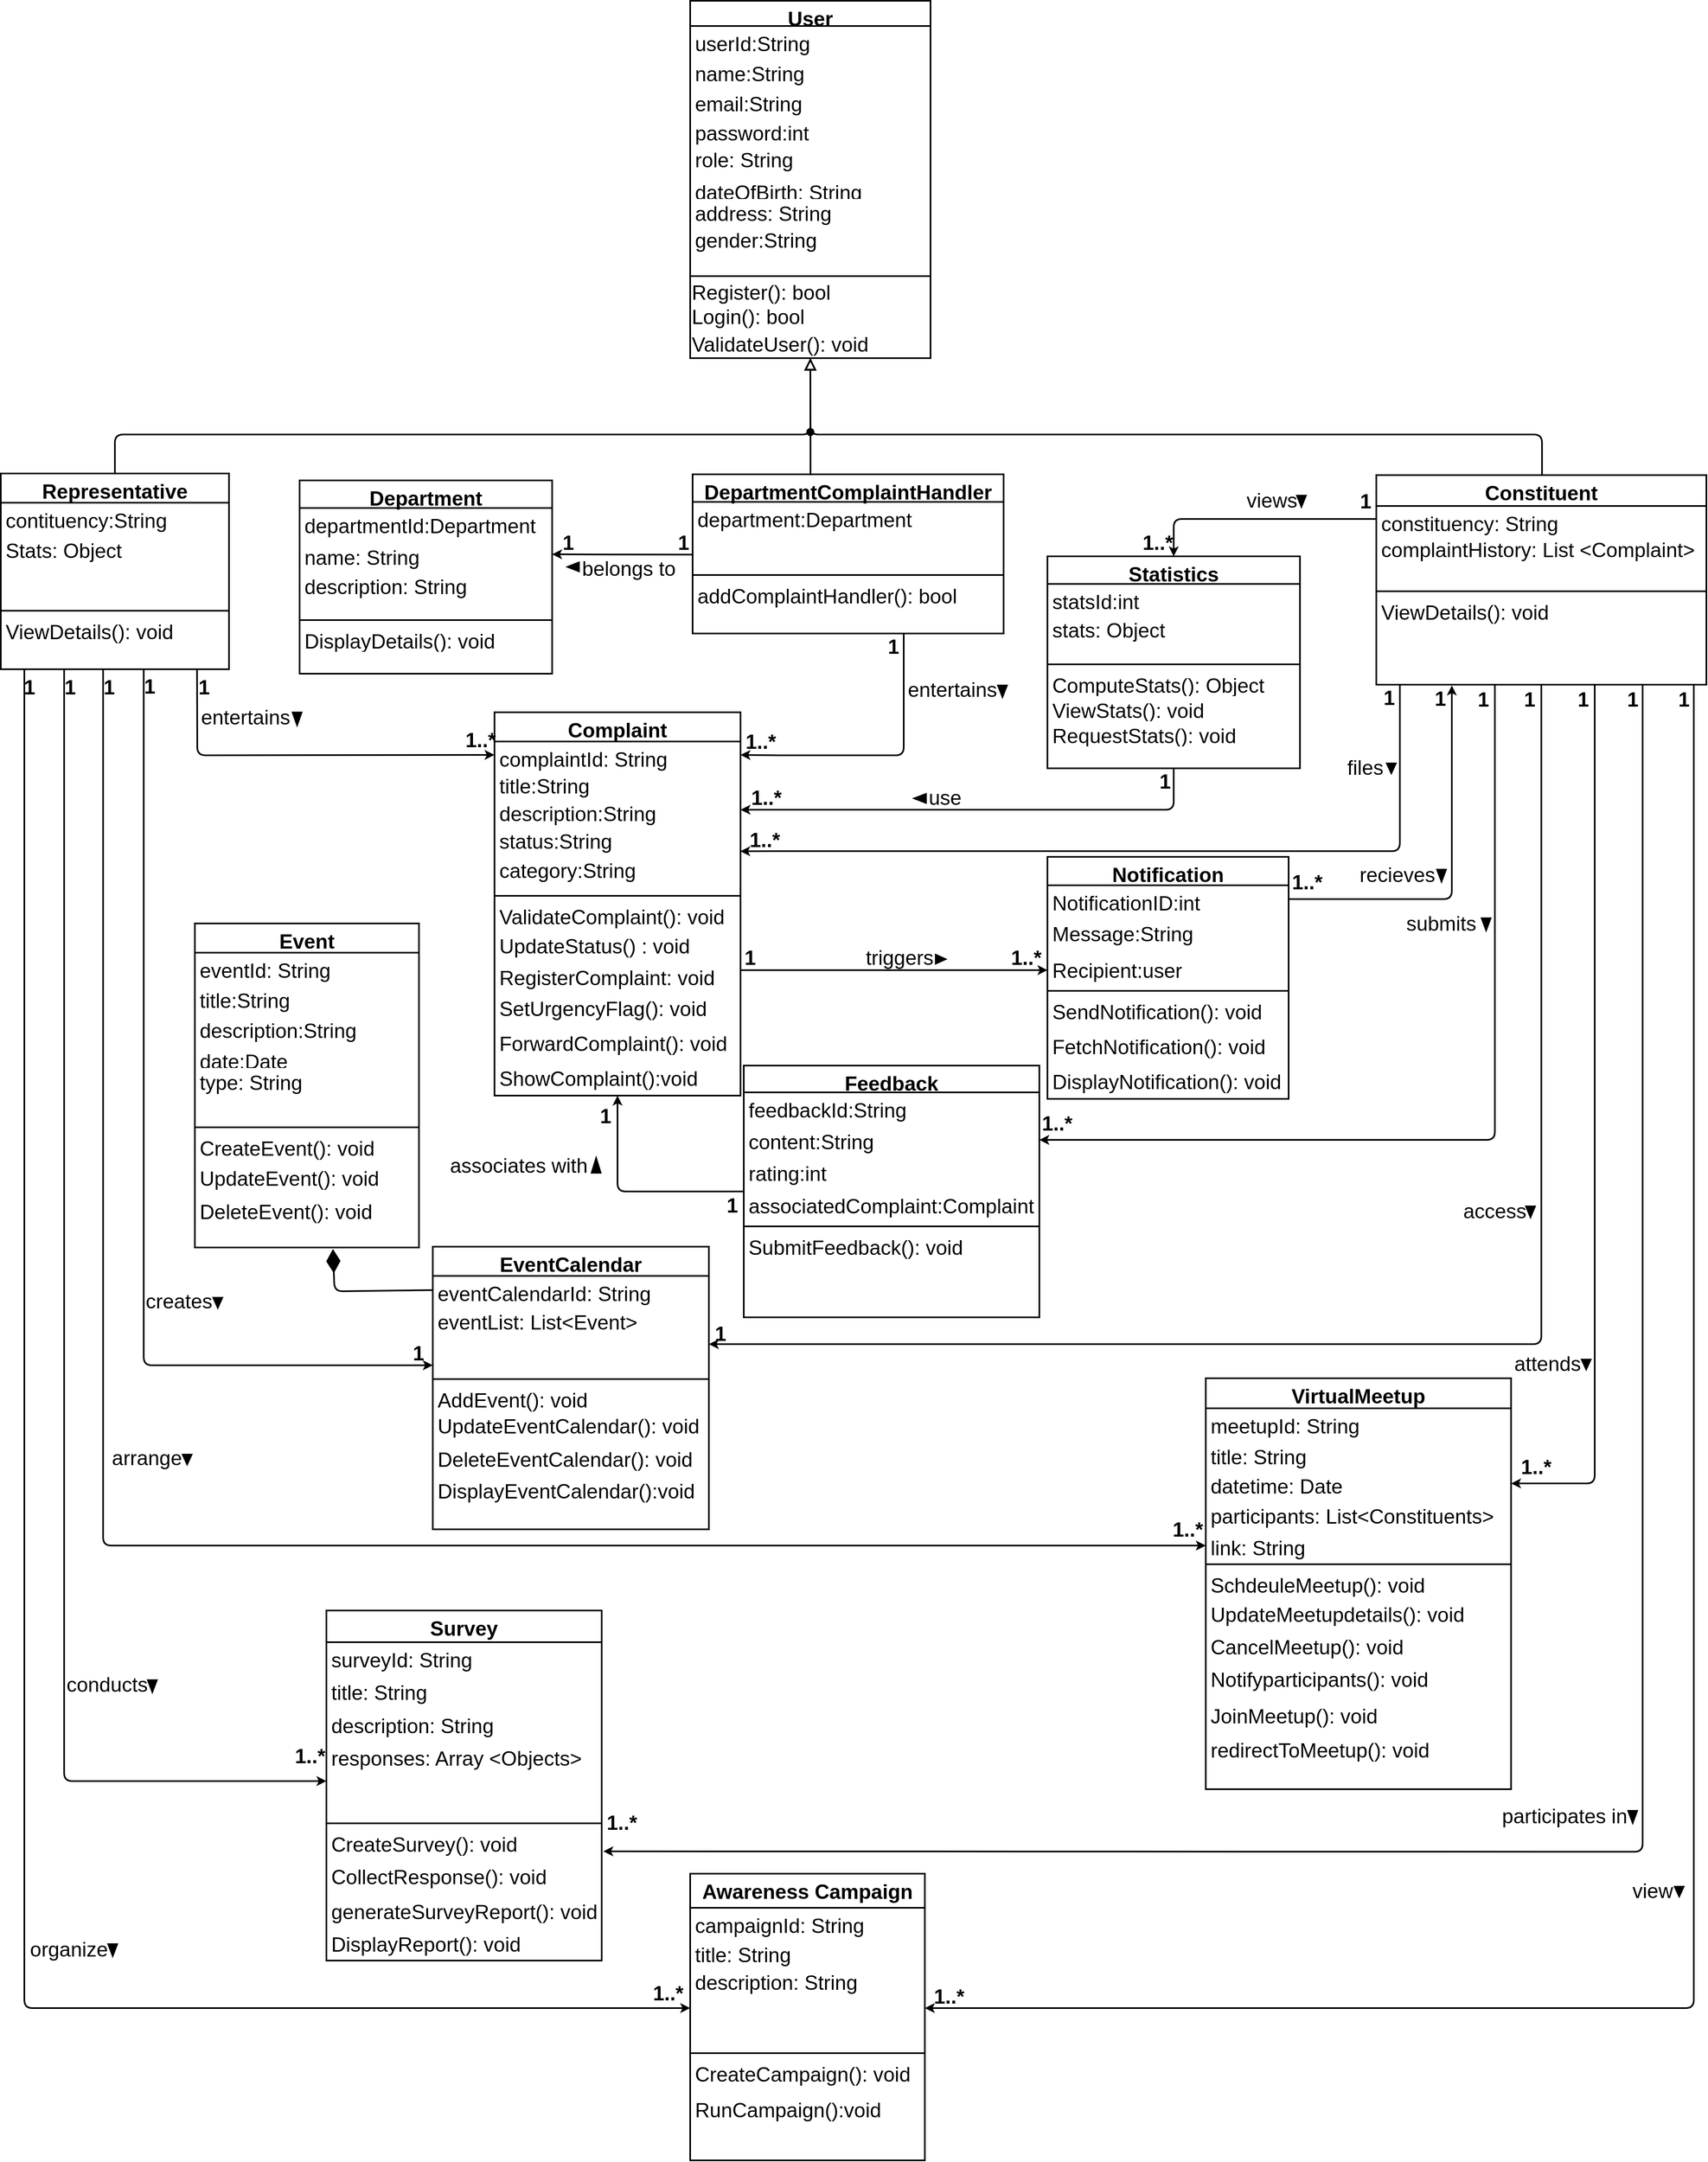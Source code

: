 <mxfile version="26.0.9">
  <diagram id="C5RBs43oDa-KdzZeNtuy" name="Page-1">
    <mxGraphModel dx="1778" dy="1436" grid="0" gridSize="10" guides="1" tooltips="1" connect="1" arrows="1" fold="1" page="0" pageScale="1" pageWidth="827" pageHeight="1169" math="0" shadow="0">
      <root>
        <mxCell id="WIyWlLk6GJQsqaUBKTNV-0" />
        <mxCell id="WIyWlLk6GJQsqaUBKTNV-1" parent="WIyWlLk6GJQsqaUBKTNV-0" />
        <mxCell id="zkfFHV4jXpPFQw0GAbJ--0" value="User" style="swimlane;fontStyle=1;align=center;verticalAlign=top;childLayout=stackLayout;horizontal=1;startSize=31;horizontalStack=0;resizeParent=1;resizeLast=0;collapsible=1;marginBottom=0;rounded=0;shadow=0;strokeWidth=2;fontSize=25;" parent="WIyWlLk6GJQsqaUBKTNV-1" vertex="1">
          <mxGeometry x="441" y="-458" width="296" height="440" as="geometry">
            <mxRectangle x="230" y="140" width="160" height="26" as="alternateBounds" />
          </mxGeometry>
        </mxCell>
        <mxCell id="zkfFHV4jXpPFQw0GAbJ--1" value="userId:String" style="text;align=left;verticalAlign=top;spacingLeft=4;spacingRight=4;overflow=hidden;rotatable=0;points=[[0,0.5],[1,0.5]];portConstraint=eastwest;fontSize=25;strokeWidth=2;" parent="zkfFHV4jXpPFQw0GAbJ--0" vertex="1">
          <mxGeometry y="31" width="296" height="37" as="geometry" />
        </mxCell>
        <mxCell id="zkfFHV4jXpPFQw0GAbJ--2" value="name:String" style="text;align=left;verticalAlign=top;spacingLeft=4;spacingRight=4;overflow=hidden;rotatable=0;points=[[0,0.5],[1,0.5]];portConstraint=eastwest;rounded=0;shadow=0;html=0;fontSize=25;strokeWidth=2;" parent="zkfFHV4jXpPFQw0GAbJ--0" vertex="1">
          <mxGeometry y="68" width="296" height="37" as="geometry" />
        </mxCell>
        <mxCell id="zkfFHV4jXpPFQw0GAbJ--3" value="email:String" style="text;align=left;verticalAlign=top;spacingLeft=4;spacingRight=4;overflow=hidden;rotatable=0;points=[[0,0.5],[1,0.5]];portConstraint=eastwest;rounded=0;shadow=0;html=0;fontSize=25;strokeWidth=2;" parent="zkfFHV4jXpPFQw0GAbJ--0" vertex="1">
          <mxGeometry y="105" width="296" height="36" as="geometry" />
        </mxCell>
        <mxCell id="Pei02myCYMl1iP3rMed8-2" value="password:int" style="text;align=left;verticalAlign=top;spacingLeft=4;spacingRight=4;overflow=hidden;rotatable=0;points=[[0,0.5],[1,0.5]];portConstraint=eastwest;rounded=0;shadow=0;html=0;fontSize=25;strokeWidth=2;" parent="zkfFHV4jXpPFQw0GAbJ--0" vertex="1">
          <mxGeometry y="141" width="296" height="33" as="geometry" />
        </mxCell>
        <mxCell id="mNPfbvNHgH-7dLo6_KG_-19" value="role: String" style="text;align=left;verticalAlign=top;spacingLeft=4;spacingRight=4;overflow=hidden;rotatable=0;points=[[0,0.5],[1,0.5]];portConstraint=eastwest;rounded=0;shadow=0;html=0;fontSize=25;strokeWidth=2;" parent="zkfFHV4jXpPFQw0GAbJ--0" vertex="1">
          <mxGeometry y="174" width="296" height="40" as="geometry" />
        </mxCell>
        <mxCell id="mNPfbvNHgH-7dLo6_KG_-18" value="dateOfBirth: String" style="text;align=left;verticalAlign=top;spacingLeft=4;spacingRight=4;overflow=hidden;rotatable=0;points=[[0,0.5],[1,0.5]];portConstraint=eastwest;rounded=0;shadow=0;html=0;fontSize=25;strokeWidth=2;" parent="zkfFHV4jXpPFQw0GAbJ--0" vertex="1">
          <mxGeometry y="214" width="296" height="26" as="geometry" />
        </mxCell>
        <mxCell id="mNPfbvNHgH-7dLo6_KG_-17" value="address: String" style="text;align=left;verticalAlign=top;spacingLeft=4;spacingRight=4;overflow=hidden;rotatable=0;points=[[0,0.5],[1,0.5]];portConstraint=eastwest;rounded=0;shadow=0;html=0;fontSize=25;strokeWidth=2;" parent="zkfFHV4jXpPFQw0GAbJ--0" vertex="1">
          <mxGeometry y="240" width="296" height="33" as="geometry" />
        </mxCell>
        <mxCell id="mNPfbvNHgH-7dLo6_KG_-15" value="gender:String" style="text;align=left;verticalAlign=top;spacingLeft=4;spacingRight=4;overflow=hidden;rotatable=0;points=[[0,0.5],[1,0.5]];portConstraint=eastwest;rounded=0;shadow=0;html=0;fontSize=25;strokeWidth=2;" parent="zkfFHV4jXpPFQw0GAbJ--0" vertex="1">
          <mxGeometry y="273" width="296" height="36" as="geometry" />
        </mxCell>
        <mxCell id="mNPfbvNHgH-7dLo6_KG_-21" style="text;align=left;verticalAlign=top;spacingLeft=4;spacingRight=4;overflow=hidden;rotatable=0;points=[[0,0.5],[1,0.5]];portConstraint=eastwest;rounded=0;shadow=0;html=0;fontSize=25;strokeWidth=2;" parent="zkfFHV4jXpPFQw0GAbJ--0" vertex="1">
          <mxGeometry y="309" width="296" height="26" as="geometry" />
        </mxCell>
        <mxCell id="zkfFHV4jXpPFQw0GAbJ--4" value="" style="line;html=1;strokeWidth=2;align=left;verticalAlign=middle;spacingTop=-1;spacingLeft=3;spacingRight=3;rotatable=0;labelPosition=right;points=[];portConstraint=eastwest;fontSize=25;" parent="zkfFHV4jXpPFQw0GAbJ--0" vertex="1">
          <mxGeometry y="335" width="296" height="8" as="geometry" />
        </mxCell>
        <mxCell id="mNPfbvNHgH-7dLo6_KG_-13" value="Register(): bool" style="text;html=1;align=left;verticalAlign=middle;whiteSpace=wrap;rounded=0;fontSize=25;strokeWidth=2;" parent="zkfFHV4jXpPFQw0GAbJ--0" vertex="1">
          <mxGeometry y="343" width="296" height="30" as="geometry" />
        </mxCell>
        <mxCell id="Pei02myCYMl1iP3rMed8-3" value="Login(): bool" style="text;html=1;align=left;verticalAlign=middle;whiteSpace=wrap;rounded=0;fontSize=25;strokeWidth=2;" parent="zkfFHV4jXpPFQw0GAbJ--0" vertex="1">
          <mxGeometry y="373" width="296" height="30" as="geometry" />
        </mxCell>
        <mxCell id="mNPfbvNHgH-7dLo6_KG_-20" value="ValidateUser(): void" style="text;html=1;align=left;verticalAlign=middle;whiteSpace=wrap;rounded=0;fontSize=25;strokeWidth=2;" parent="zkfFHV4jXpPFQw0GAbJ--0" vertex="1">
          <mxGeometry y="403" width="296" height="37" as="geometry" />
        </mxCell>
        <mxCell id="G-upI68DP6zv-U2BLRxJ-17" style="edgeStyle=orthogonalEdgeStyle;rounded=1;orthogonalLoop=1;jettySize=auto;html=1;curved=0;strokeWidth=2;fontSize=25;entryX=0;entryY=0.5;entryDx=0;entryDy=0;" parent="WIyWlLk6GJQsqaUBKTNV-1" source="zkfFHV4jXpPFQw0GAbJ--6" target="mNPfbvNHgH-7dLo6_KG_-83" edge="1">
          <mxGeometry relative="1" as="geometry">
            <Array as="points">
              <mxPoint x="-232" y="1222" />
            </Array>
            <mxPoint x="67" y="1256" as="targetPoint" />
          </mxGeometry>
        </mxCell>
        <mxCell id="G-upI68DP6zv-U2BLRxJ-19" style="edgeStyle=orthogonalEdgeStyle;rounded=1;orthogonalLoop=1;jettySize=auto;html=1;entryX=0;entryY=0.5;entryDx=0;entryDy=0;curved=0;strokeWidth=2;fontSize=25;" parent="WIyWlLk6GJQsqaUBKTNV-1" source="zkfFHV4jXpPFQw0GAbJ--6" target="Pei02myCYMl1iP3rMed8-64" edge="1">
          <mxGeometry relative="1" as="geometry">
            <Array as="points">
              <mxPoint x="-282" y="1444" />
            </Array>
          </mxGeometry>
        </mxCell>
        <mxCell id="G-upI68DP6zv-U2BLRxJ-26" style="edgeStyle=orthogonalEdgeStyle;rounded=1;orthogonalLoop=1;jettySize=auto;html=1;entryX=0;entryY=0.5;entryDx=0;entryDy=0;strokeWidth=2;curved=0;fontSize=25;" parent="WIyWlLk6GJQsqaUBKTNV-1" source="zkfFHV4jXpPFQw0GAbJ--6" target="G-upI68DP6zv-U2BLRxJ-23" edge="1">
          <mxGeometry relative="1" as="geometry">
            <Array as="points">
              <mxPoint x="-330" y="1734" />
            </Array>
          </mxGeometry>
        </mxCell>
        <mxCell id="pbMIqYxpZXbtXTmgva8M-68" style="edgeStyle=orthogonalEdgeStyle;rounded=1;orthogonalLoop=1;jettySize=auto;html=1;entryX=0;entryY=0.5;entryDx=0;entryDy=0;strokeWidth=2;curved=0;fontSize=25;" parent="WIyWlLk6GJQsqaUBKTNV-1" source="zkfFHV4jXpPFQw0GAbJ--6" target="pbMIqYxpZXbtXTmgva8M-69" edge="1">
          <mxGeometry relative="1" as="geometry">
            <Array as="points">
              <mxPoint x="-379" y="2014" />
            </Array>
          </mxGeometry>
        </mxCell>
        <mxCell id="zkfFHV4jXpPFQw0GAbJ--6" value="Representative" style="swimlane;fontStyle=1;align=center;verticalAlign=top;childLayout=stackLayout;horizontal=1;startSize=36;horizontalStack=0;resizeParent=1;resizeLast=0;collapsible=1;marginBottom=0;rounded=0;shadow=0;strokeWidth=2;fontSize=25;" parent="WIyWlLk6GJQsqaUBKTNV-1" vertex="1">
          <mxGeometry x="-408" y="124" width="281" height="241" as="geometry">
            <mxRectangle x="130" y="380" width="160" height="26" as="alternateBounds" />
          </mxGeometry>
        </mxCell>
        <mxCell id="zkfFHV4jXpPFQw0GAbJ--7" value="contituency:String" style="text;align=left;verticalAlign=top;spacingLeft=4;spacingRight=4;overflow=hidden;rotatable=0;points=[[0,0.5],[1,0.5]];portConstraint=eastwest;fontSize=25;strokeWidth=2;" parent="zkfFHV4jXpPFQw0GAbJ--6" vertex="1">
          <mxGeometry y="36" width="281" height="37" as="geometry" />
        </mxCell>
        <mxCell id="zkfFHV4jXpPFQw0GAbJ--8" value="Stats: Object " style="text;align=left;verticalAlign=top;spacingLeft=4;spacingRight=4;overflow=hidden;rotatable=0;points=[[0,0.5],[1,0.5]];portConstraint=eastwest;rounded=0;shadow=0;html=0;fontSize=25;strokeWidth=2;" parent="zkfFHV4jXpPFQw0GAbJ--6" vertex="1">
          <mxGeometry y="73" width="281" height="40" as="geometry" />
        </mxCell>
        <mxCell id="mNPfbvNHgH-7dLo6_KG_-24" style="text;align=left;verticalAlign=top;spacingLeft=4;spacingRight=4;overflow=hidden;rotatable=0;points=[[0,0.5],[1,0.5]];portConstraint=eastwest;rounded=0;shadow=0;html=0;fontSize=25;strokeWidth=2;" parent="zkfFHV4jXpPFQw0GAbJ--6" vertex="1">
          <mxGeometry y="113" width="281" height="26" as="geometry" />
        </mxCell>
        <mxCell id="mNPfbvNHgH-7dLo6_KG_-23" style="text;align=left;verticalAlign=top;spacingLeft=4;spacingRight=4;overflow=hidden;rotatable=0;points=[[0,0.5],[1,0.5]];portConstraint=eastwest;rounded=0;shadow=0;html=0;fontSize=25;strokeWidth=2;" parent="zkfFHV4jXpPFQw0GAbJ--6" vertex="1">
          <mxGeometry y="139" width="281" height="26" as="geometry" />
        </mxCell>
        <mxCell id="zkfFHV4jXpPFQw0GAbJ--9" value="" style="line;html=1;strokeWidth=2;align=left;verticalAlign=middle;spacingTop=-1;spacingLeft=3;spacingRight=3;rotatable=0;labelPosition=right;points=[];portConstraint=eastwest;fontSize=25;" parent="zkfFHV4jXpPFQw0GAbJ--6" vertex="1">
          <mxGeometry y="165" width="281" height="8" as="geometry" />
        </mxCell>
        <mxCell id="mNPfbvNHgH-7dLo6_KG_-26" value="ViewDetails(): void" style="text;align=left;verticalAlign=top;spacingLeft=4;spacingRight=4;overflow=hidden;rotatable=0;points=[[0,0.5],[1,0.5]];portConstraint=eastwest;fontStyle=0;fontSize=25;strokeWidth=2;" parent="zkfFHV4jXpPFQw0GAbJ--6" vertex="1">
          <mxGeometry y="173" width="281" height="33" as="geometry" />
        </mxCell>
        <mxCell id="mNPfbvNHgH-7dLo6_KG_-25" style="text;align=left;verticalAlign=top;spacingLeft=4;spacingRight=4;overflow=hidden;rotatable=0;points=[[0,0.5],[1,0.5]];portConstraint=eastwest;fontStyle=0;fontSize=25;strokeWidth=2;" parent="zkfFHV4jXpPFQw0GAbJ--6" vertex="1">
          <mxGeometry y="206" width="281" height="35" as="geometry" />
        </mxCell>
        <mxCell id="zkfFHV4jXpPFQw0GAbJ--12" value="" style="endArrow=block;endSize=10;endFill=0;shadow=0;strokeWidth=2;rounded=1;curved=0;edgeStyle=elbowEdgeStyle;elbow=vertical;fontSize=25;" parent="WIyWlLk6GJQsqaUBKTNV-1" source="zkfFHV4jXpPFQw0GAbJ--6" target="zkfFHV4jXpPFQw0GAbJ--0" edge="1">
          <mxGeometry width="160" relative="1" as="geometry">
            <mxPoint x="200" y="203" as="sourcePoint" />
            <mxPoint x="200" y="203" as="targetPoint" />
            <Array as="points">
              <mxPoint x="368" y="76" />
            </Array>
          </mxGeometry>
        </mxCell>
        <mxCell id="zkfFHV4jXpPFQw0GAbJ--16" value="" style="endArrow=block;endSize=10;endFill=0;shadow=0;strokeWidth=2;rounded=1;curved=0;edgeStyle=elbowEdgeStyle;elbow=vertical;fontSize=25;entryX=0.5;entryY=1;entryDx=0;entryDy=0;exitX=0.502;exitY=0.001;exitDx=0;exitDy=0;exitPerimeter=0;" parent="WIyWlLk6GJQsqaUBKTNV-1" source="yNUHk9VUofDZDF6CJBJu-0" target="zkfFHV4jXpPFQw0GAbJ--0" edge="1">
          <mxGeometry width="160" relative="1" as="geometry">
            <mxPoint x="532" y="115" as="sourcePoint" />
            <mxPoint x="530" y="36" as="targetPoint" />
            <Array as="points">
              <mxPoint x="828" y="76" />
            </Array>
          </mxGeometry>
        </mxCell>
        <mxCell id="zkfFHV4jXpPFQw0GAbJ--17" value="Complaint" style="swimlane;fontStyle=1;align=center;verticalAlign=top;childLayout=stackLayout;horizontal=1;startSize=36;horizontalStack=0;resizeParent=1;resizeLast=0;collapsible=1;marginBottom=0;rounded=0;shadow=0;strokeWidth=2;fontSize=25;" parent="WIyWlLk6GJQsqaUBKTNV-1" vertex="1">
          <mxGeometry x="200" y="418" width="303" height="472" as="geometry">
            <mxRectangle x="550" y="140" width="160" height="26" as="alternateBounds" />
          </mxGeometry>
        </mxCell>
        <mxCell id="zkfFHV4jXpPFQw0GAbJ--18" value="complaintId: String" style="text;align=left;verticalAlign=top;spacingLeft=4;spacingRight=4;overflow=hidden;rotatable=0;points=[[0,0.5],[1,0.5]];portConstraint=eastwest;fontSize=25;strokeWidth=2;" parent="zkfFHV4jXpPFQw0GAbJ--17" vertex="1">
          <mxGeometry y="36" width="303" height="33" as="geometry" />
        </mxCell>
        <mxCell id="zkfFHV4jXpPFQw0GAbJ--19" value="title:String" style="text;align=left;verticalAlign=top;spacingLeft=4;spacingRight=4;overflow=hidden;rotatable=0;points=[[0,0.5],[1,0.5]];portConstraint=eastwest;rounded=0;shadow=0;html=0;fontSize=25;strokeWidth=2;" parent="zkfFHV4jXpPFQw0GAbJ--17" vertex="1">
          <mxGeometry y="69" width="303" height="34" as="geometry" />
        </mxCell>
        <mxCell id="zkfFHV4jXpPFQw0GAbJ--20" value="description:String" style="text;align=left;verticalAlign=top;spacingLeft=4;spacingRight=4;overflow=hidden;rotatable=0;points=[[0,0.5],[1,0.5]];portConstraint=eastwest;rounded=0;shadow=0;html=0;fontSize=25;strokeWidth=2;" parent="zkfFHV4jXpPFQw0GAbJ--17" vertex="1">
          <mxGeometry y="103" width="303" height="34" as="geometry" />
        </mxCell>
        <mxCell id="zkfFHV4jXpPFQw0GAbJ--21" value="status:String" style="text;align=left;verticalAlign=top;spacingLeft=4;spacingRight=4;overflow=hidden;rotatable=0;points=[[0,0.5],[1,0.5]];portConstraint=eastwest;rounded=0;shadow=0;html=0;fontSize=25;strokeWidth=2;" parent="zkfFHV4jXpPFQw0GAbJ--17" vertex="1">
          <mxGeometry y="137" width="303" height="36" as="geometry" />
        </mxCell>
        <mxCell id="zkfFHV4jXpPFQw0GAbJ--22" value="category:String" style="text;align=left;verticalAlign=top;spacingLeft=4;spacingRight=4;overflow=hidden;rotatable=0;points=[[0,0.5],[1,0.5]];portConstraint=eastwest;rounded=0;shadow=0;html=0;fontSize=25;strokeWidth=2;" parent="zkfFHV4jXpPFQw0GAbJ--17" vertex="1">
          <mxGeometry y="173" width="303" height="49" as="geometry" />
        </mxCell>
        <mxCell id="zkfFHV4jXpPFQw0GAbJ--23" value="" style="line;html=1;strokeWidth=2;align=left;verticalAlign=middle;spacingTop=-1;spacingLeft=3;spacingRight=3;rotatable=0;labelPosition=right;points=[];portConstraint=eastwest;fontSize=25;" parent="zkfFHV4jXpPFQw0GAbJ--17" vertex="1">
          <mxGeometry y="222" width="303" height="8" as="geometry" />
        </mxCell>
        <mxCell id="zkfFHV4jXpPFQw0GAbJ--25" value="ValidateComplaint(): void" style="text;align=left;verticalAlign=top;spacingLeft=4;spacingRight=4;overflow=hidden;rotatable=0;points=[[0,0.5],[1,0.5]];portConstraint=eastwest;fontSize=25;strokeWidth=2;" parent="zkfFHV4jXpPFQw0GAbJ--17" vertex="1">
          <mxGeometry y="230" width="303" height="36" as="geometry" />
        </mxCell>
        <mxCell id="Pei02myCYMl1iP3rMed8-8" value="UpdateStatus() : void" style="text;align=left;verticalAlign=top;spacingLeft=4;spacingRight=4;overflow=hidden;rotatable=0;points=[[0,0.5],[1,0.5]];portConstraint=eastwest;fontSize=25;strokeWidth=2;" parent="zkfFHV4jXpPFQw0GAbJ--17" vertex="1">
          <mxGeometry y="266" width="303" height="39" as="geometry" />
        </mxCell>
        <mxCell id="mNPfbvNHgH-7dLo6_KG_-55" value="RegisterComplaint: void" style="text;align=left;verticalAlign=top;spacingLeft=4;spacingRight=4;overflow=hidden;rotatable=0;points=[[0,0.5],[1,0.5]];portConstraint=eastwest;fontSize=25;strokeWidth=2;" parent="zkfFHV4jXpPFQw0GAbJ--17" vertex="1">
          <mxGeometry y="305" width="303" height="38" as="geometry" />
        </mxCell>
        <mxCell id="mNPfbvNHgH-7dLo6_KG_-54" value="SetUrgencyFlag(): void" style="text;align=left;verticalAlign=top;spacingLeft=4;spacingRight=4;overflow=hidden;rotatable=0;points=[[0,0.5],[1,0.5]];portConstraint=eastwest;fontSize=25;strokeWidth=2;" parent="zkfFHV4jXpPFQw0GAbJ--17" vertex="1">
          <mxGeometry y="343" width="303" height="43" as="geometry" />
        </mxCell>
        <mxCell id="MwCf3yqxgivVvf109PhC-1" value="ForwardComplaint(): void" style="text;align=left;verticalAlign=top;spacingLeft=4;spacingRight=4;overflow=hidden;rotatable=0;points=[[0,0.5],[1,0.5]];portConstraint=eastwest;fontSize=25;strokeWidth=2;" vertex="1" parent="zkfFHV4jXpPFQw0GAbJ--17">
          <mxGeometry y="386" width="303" height="43" as="geometry" />
        </mxCell>
        <mxCell id="MwCf3yqxgivVvf109PhC-2" value="ShowComplaint():void" style="text;align=left;verticalAlign=top;spacingLeft=4;spacingRight=4;overflow=hidden;rotatable=0;points=[[0,0.5],[1,0.5]];portConstraint=eastwest;fontSize=25;strokeWidth=2;" vertex="1" parent="zkfFHV4jXpPFQw0GAbJ--17">
          <mxGeometry y="429" width="303" height="43" as="geometry" />
        </mxCell>
        <mxCell id="G-upI68DP6zv-U2BLRxJ-5" style="edgeStyle=orthogonalEdgeStyle;rounded=1;orthogonalLoop=1;jettySize=auto;html=1;entryX=1;entryY=0.5;entryDx=0;entryDy=0;strokeWidth=2;curved=0;fontSize=25;" parent="WIyWlLk6GJQsqaUBKTNV-1" source="yNUHk9VUofDZDF6CJBJu-0" target="Pei02myCYMl1iP3rMed8-13" edge="1">
          <mxGeometry relative="1" as="geometry">
            <Array as="points">
              <mxPoint x="1432" y="944" />
            </Array>
          </mxGeometry>
        </mxCell>
        <mxCell id="G-upI68DP6zv-U2BLRxJ-6" style="edgeStyle=orthogonalEdgeStyle;rounded=1;orthogonalLoop=1;jettySize=auto;html=1;entryX=1;entryY=0.5;entryDx=0;entryDy=0;strokeWidth=2;curved=0;fontSize=25;" parent="WIyWlLk6GJQsqaUBKTNV-1" source="yNUHk9VUofDZDF6CJBJu-0" target="mNPfbvNHgH-7dLo6_KG_-84" edge="1">
          <mxGeometry relative="1" as="geometry">
            <Array as="points">
              <mxPoint x="1489" y="1196" />
            </Array>
          </mxGeometry>
        </mxCell>
        <mxCell id="G-upI68DP6zv-U2BLRxJ-21" style="edgeStyle=orthogonalEdgeStyle;rounded=1;orthogonalLoop=1;jettySize=auto;html=1;entryX=1;entryY=0.5;entryDx=0;entryDy=0;strokeWidth=2;curved=0;fontSize=25;" parent="WIyWlLk6GJQsqaUBKTNV-1" source="yNUHk9VUofDZDF6CJBJu-0" target="Pei02myCYMl1iP3rMed8-62" edge="1">
          <mxGeometry relative="1" as="geometry">
            <Array as="points">
              <mxPoint x="1555" y="1368" />
            </Array>
          </mxGeometry>
        </mxCell>
        <mxCell id="G-upI68DP6zv-U2BLRxJ-27" style="edgeStyle=orthogonalEdgeStyle;rounded=1;orthogonalLoop=1;jettySize=auto;html=1;strokeWidth=2;curved=0;fontSize=25;entryX=1.006;entryY=0.763;entryDx=0;entryDy=0;entryPerimeter=0;" parent="WIyWlLk6GJQsqaUBKTNV-1" source="yNUHk9VUofDZDF6CJBJu-0" target="Pei02myCYMl1iP3rMed8-10" edge="1">
          <mxGeometry relative="1" as="geometry">
            <Array as="points">
              <mxPoint x="1614" y="1821" />
              <mxPoint x="1525" y="1821" />
            </Array>
          </mxGeometry>
        </mxCell>
        <mxCell id="pbMIqYxpZXbtXTmgva8M-71" style="edgeStyle=orthogonalEdgeStyle;rounded=1;orthogonalLoop=1;jettySize=auto;html=1;entryX=1;entryY=0.5;entryDx=0;entryDy=0;strokeWidth=2;curved=0;fontSize=25;" parent="WIyWlLk6GJQsqaUBKTNV-1" source="yNUHk9VUofDZDF6CJBJu-0" target="pbMIqYxpZXbtXTmgva8M-69" edge="1">
          <mxGeometry relative="1" as="geometry">
            <Array as="points">
              <mxPoint x="1677" y="2014" />
            </Array>
          </mxGeometry>
        </mxCell>
        <mxCell id="yNUHk9VUofDZDF6CJBJu-0" value="Constituent" style="swimlane;fontStyle=1;align=center;verticalAlign=top;childLayout=stackLayout;horizontal=1;startSize=38;horizontalStack=0;resizeParent=1;resizeLast=0;collapsible=1;marginBottom=0;rounded=0;shadow=0;strokeWidth=2;fontSize=25;" parent="WIyWlLk6GJQsqaUBKTNV-1" vertex="1">
          <mxGeometry x="1286" y="126" width="406.5" height="258" as="geometry">
            <mxRectangle x="130" y="380" width="160" height="26" as="alternateBounds" />
          </mxGeometry>
        </mxCell>
        <mxCell id="mNPfbvNHgH-7dLo6_KG_-22" value="constituency: String" style="text;align=left;verticalAlign=top;spacingLeft=4;spacingRight=4;overflow=hidden;rotatable=0;points=[[0,0.5],[1,0.5]];portConstraint=eastwest;fontSize=25;strokeWidth=2;" parent="yNUHk9VUofDZDF6CJBJu-0" vertex="1">
          <mxGeometry y="38" width="406.5" height="32" as="geometry" />
        </mxCell>
        <mxCell id="yNUHk9VUofDZDF6CJBJu-1" value="complaintHistory: List &lt;Complaint&gt;" style="text;align=left;verticalAlign=top;spacingLeft=4;spacingRight=4;overflow=hidden;rotatable=0;points=[[0,0.5],[1,0.5]];portConstraint=eastwest;fontSize=25;strokeWidth=2;" parent="yNUHk9VUofDZDF6CJBJu-0" vertex="1">
          <mxGeometry y="70" width="406.5" height="36" as="geometry" />
        </mxCell>
        <mxCell id="mNPfbvNHgH-7dLo6_KG_-35" style="text;align=left;verticalAlign=top;spacingLeft=4;spacingRight=4;overflow=hidden;rotatable=0;points=[[0,0.5],[1,0.5]];portConstraint=eastwest;fontSize=25;strokeWidth=2;" parent="yNUHk9VUofDZDF6CJBJu-0" vertex="1">
          <mxGeometry y="106" width="406.5" height="33" as="geometry" />
        </mxCell>
        <mxCell id="yNUHk9VUofDZDF6CJBJu-3" value="" style="line;html=1;strokeWidth=2;align=left;verticalAlign=middle;spacingTop=-1;spacingLeft=3;spacingRight=3;rotatable=0;labelPosition=right;points=[];portConstraint=eastwest;fontSize=25;" parent="yNUHk9VUofDZDF6CJBJu-0" vertex="1">
          <mxGeometry y="139" width="406.5" height="8" as="geometry" />
        </mxCell>
        <mxCell id="mNPfbvNHgH-7dLo6_KG_-41" value="ViewDetails(): void" style="text;align=left;verticalAlign=top;spacingLeft=4;spacingRight=4;overflow=hidden;rotatable=0;points=[[0,0.5],[1,0.5]];portConstraint=eastwest;fontSize=25;strokeWidth=2;" parent="yNUHk9VUofDZDF6CJBJu-0" vertex="1">
          <mxGeometry y="147" width="406.5" height="39" as="geometry" />
        </mxCell>
        <mxCell id="mNPfbvNHgH-7dLo6_KG_-45" style="text;align=left;verticalAlign=top;spacingLeft=4;spacingRight=4;overflow=hidden;rotatable=0;points=[[0,0.5],[1,0.5]];portConstraint=eastwest;fontSize=25;strokeWidth=2;" parent="yNUHk9VUofDZDF6CJBJu-0" vertex="1">
          <mxGeometry y="186" width="406.5" height="36" as="geometry" />
        </mxCell>
        <mxCell id="MwCf3yqxgivVvf109PhC-7" style="text;align=left;verticalAlign=top;spacingLeft=4;spacingRight=4;overflow=hidden;rotatable=0;points=[[0,0.5],[1,0.5]];portConstraint=eastwest;fontSize=25;strokeWidth=2;" vertex="1" parent="yNUHk9VUofDZDF6CJBJu-0">
          <mxGeometry y="222" width="406.5" height="36" as="geometry" />
        </mxCell>
        <mxCell id="yNUHk9VUofDZDF6CJBJu-6" value="Survey" style="swimlane;fontStyle=1;align=center;verticalAlign=top;childLayout=stackLayout;horizontal=1;startSize=39;horizontalStack=0;resizeParent=1;resizeLast=0;collapsible=1;marginBottom=0;rounded=0;shadow=0;strokeWidth=2;fontSize=25;" parent="WIyWlLk6GJQsqaUBKTNV-1" vertex="1">
          <mxGeometry x="-7" y="1524" width="339" height="431" as="geometry">
            <mxRectangle x="130" y="380" width="160" height="26" as="alternateBounds" />
          </mxGeometry>
        </mxCell>
        <mxCell id="yNUHk9VUofDZDF6CJBJu-7" value="surveyId: String" style="text;align=left;verticalAlign=top;spacingLeft=4;spacingRight=4;overflow=hidden;rotatable=0;points=[[0,0.5],[1,0.5]];portConstraint=eastwest;fontSize=25;strokeWidth=2;" parent="yNUHk9VUofDZDF6CJBJu-6" vertex="1">
          <mxGeometry y="39" width="339" height="40" as="geometry" />
        </mxCell>
        <mxCell id="yNUHk9VUofDZDF6CJBJu-8" value="title: String" style="text;align=left;verticalAlign=top;spacingLeft=4;spacingRight=4;overflow=hidden;rotatable=0;points=[[0,0.5],[1,0.5]];portConstraint=eastwest;rounded=0;shadow=0;html=0;fontSize=25;strokeWidth=2;" parent="yNUHk9VUofDZDF6CJBJu-6" vertex="1">
          <mxGeometry y="79" width="339" height="41" as="geometry" />
        </mxCell>
        <mxCell id="yNUHk9VUofDZDF6CJBJu-10" value="description: String" style="text;align=left;verticalAlign=top;spacingLeft=4;spacingRight=4;overflow=hidden;rotatable=0;points=[[0,0.5],[1,0.5]];portConstraint=eastwest;fontStyle=0;fontSize=25;strokeWidth=2;" parent="yNUHk9VUofDZDF6CJBJu-6" vertex="1">
          <mxGeometry y="120" width="339" height="40" as="geometry" />
        </mxCell>
        <mxCell id="yNUHk9VUofDZDF6CJBJu-11" value="responses: Array &lt;Objects&gt;" style="text;align=left;verticalAlign=top;spacingLeft=4;spacingRight=4;overflow=hidden;rotatable=0;points=[[0,0.5],[1,0.5]];portConstraint=eastwest;fontSize=25;strokeWidth=2;" parent="yNUHk9VUofDZDF6CJBJu-6" vertex="1">
          <mxGeometry y="160" width="339" height="37" as="geometry" />
        </mxCell>
        <mxCell id="G-upI68DP6zv-U2BLRxJ-23" style="text;align=left;verticalAlign=top;spacingLeft=4;spacingRight=4;overflow=hidden;rotatable=0;points=[[0,0.5],[1,0.5]];portConstraint=eastwest;fontSize=25;strokeWidth=2;" parent="yNUHk9VUofDZDF6CJBJu-6" vertex="1">
          <mxGeometry y="197" width="339" height="26" as="geometry" />
        </mxCell>
        <mxCell id="G-upI68DP6zv-U2BLRxJ-22" style="text;align=left;verticalAlign=top;spacingLeft=4;spacingRight=4;overflow=hidden;rotatable=0;points=[[0,0.5],[1,0.5]];portConstraint=eastwest;fontSize=25;strokeWidth=2;" parent="yNUHk9VUofDZDF6CJBJu-6" vertex="1">
          <mxGeometry y="223" width="339" height="35" as="geometry" />
        </mxCell>
        <mxCell id="yNUHk9VUofDZDF6CJBJu-9" value="" style="line;html=1;strokeWidth=2;align=left;verticalAlign=middle;spacingTop=-1;spacingLeft=3;spacingRight=3;rotatable=0;labelPosition=right;points=[];portConstraint=eastwest;fontSize=25;" parent="yNUHk9VUofDZDF6CJBJu-6" vertex="1">
          <mxGeometry y="258" width="339" height="8" as="geometry" />
        </mxCell>
        <mxCell id="Pei02myCYMl1iP3rMed8-10" value="CreateSurvey(): void" style="text;align=left;verticalAlign=top;spacingLeft=4;spacingRight=4;overflow=hidden;rotatable=0;points=[[0,0.5],[1,0.5]];portConstraint=eastwest;fontSize=25;strokeWidth=2;" parent="yNUHk9VUofDZDF6CJBJu-6" vertex="1">
          <mxGeometry y="266" width="339" height="40" as="geometry" />
        </mxCell>
        <mxCell id="Pei02myCYMl1iP3rMed8-9" value="CollectResponse(): void" style="text;align=left;verticalAlign=top;spacingLeft=4;spacingRight=4;overflow=hidden;rotatable=0;points=[[0,0.5],[1,0.5]];portConstraint=eastwest;fontSize=25;strokeWidth=2;" parent="yNUHk9VUofDZDF6CJBJu-6" vertex="1">
          <mxGeometry y="306" width="339" height="43" as="geometry" />
        </mxCell>
        <mxCell id="G-upI68DP6zv-U2BLRxJ-25" value="generateSurveyReport(): void" style="text;align=left;verticalAlign=top;spacingLeft=4;spacingRight=4;overflow=hidden;rotatable=0;points=[[0,0.5],[1,0.5]];portConstraint=eastwest;fontSize=25;strokeWidth=2;" parent="yNUHk9VUofDZDF6CJBJu-6" vertex="1">
          <mxGeometry y="349" width="339" height="40" as="geometry" />
        </mxCell>
        <mxCell id="G-upI68DP6zv-U2BLRxJ-24" value="DisplayReport(): void" style="text;align=left;verticalAlign=top;spacingLeft=4;spacingRight=4;overflow=hidden;rotatable=0;points=[[0,0.5],[1,0.5]];portConstraint=eastwest;fontSize=25;strokeWidth=2;" parent="yNUHk9VUofDZDF6CJBJu-6" vertex="1">
          <mxGeometry y="389" width="339" height="42" as="geometry" />
        </mxCell>
        <mxCell id="yNUHk9VUofDZDF6CJBJu-18" value="DepartmentComplaintHandler" style="swimlane;fontStyle=1;align=center;verticalAlign=top;childLayout=stackLayout;horizontal=1;startSize=34;horizontalStack=0;resizeParent=1;resizeLast=0;collapsible=1;marginBottom=0;rounded=0;shadow=0;strokeWidth=2;fontSize=25;" parent="WIyWlLk6GJQsqaUBKTNV-1" vertex="1">
          <mxGeometry x="444" y="125" width="383" height="196" as="geometry">
            <mxRectangle x="130" y="380" width="160" height="26" as="alternateBounds" />
          </mxGeometry>
        </mxCell>
        <mxCell id="yNUHk9VUofDZDF6CJBJu-19" value="department:Department" style="text;align=left;verticalAlign=top;spacingLeft=4;spacingRight=4;overflow=hidden;rotatable=0;points=[[0,0.5],[1,0.5]];portConstraint=eastwest;fontSize=25;strokeWidth=2;" parent="yNUHk9VUofDZDF6CJBJu-18" vertex="1">
          <mxGeometry y="34" width="383" height="34" as="geometry" />
        </mxCell>
        <mxCell id="mNPfbvNHgH-7dLo6_KG_-28" style="text;align=left;verticalAlign=top;spacingLeft=4;spacingRight=4;overflow=hidden;rotatable=0;points=[[0,0.5],[1,0.5]];portConstraint=eastwest;fontSize=25;strokeWidth=2;" parent="yNUHk9VUofDZDF6CJBJu-18" vertex="1">
          <mxGeometry y="68" width="383" height="26" as="geometry" />
        </mxCell>
        <mxCell id="mNPfbvNHgH-7dLo6_KG_-27" style="text;align=left;verticalAlign=top;spacingLeft=4;spacingRight=4;overflow=hidden;rotatable=0;points=[[0,0.5],[1,0.5]];portConstraint=eastwest;fontSize=25;strokeWidth=2;" parent="yNUHk9VUofDZDF6CJBJu-18" vertex="1">
          <mxGeometry y="94" width="383" height="26" as="geometry" />
        </mxCell>
        <mxCell id="yNUHk9VUofDZDF6CJBJu-21" value="" style="line;html=1;strokeWidth=2;align=left;verticalAlign=middle;spacingTop=-1;spacingLeft=3;spacingRight=3;rotatable=0;labelPosition=right;points=[];portConstraint=eastwest;fontSize=25;" parent="yNUHk9VUofDZDF6CJBJu-18" vertex="1">
          <mxGeometry y="120" width="383" height="8" as="geometry" />
        </mxCell>
        <mxCell id="mNPfbvNHgH-7dLo6_KG_-47" value="addComplaintHandler(): bool" style="text;align=left;verticalAlign=top;spacingLeft=4;spacingRight=4;overflow=hidden;rotatable=0;points=[[0,0.5],[1,0.5]];portConstraint=eastwest;fontSize=25;strokeWidth=2;" parent="yNUHk9VUofDZDF6CJBJu-18" vertex="1">
          <mxGeometry y="128" width="383" height="37" as="geometry" />
        </mxCell>
        <mxCell id="mNPfbvNHgH-7dLo6_KG_-49" style="text;align=left;verticalAlign=top;spacingLeft=4;spacingRight=4;overflow=hidden;rotatable=0;points=[[0,0.5],[1,0.5]];portConstraint=eastwest;fontSize=25;strokeWidth=2;" parent="yNUHk9VUofDZDF6CJBJu-18" vertex="1">
          <mxGeometry y="165" width="383" height="31" as="geometry" />
        </mxCell>
        <mxCell id="yNUHk9VUofDZDF6CJBJu-24" value="Notification" style="swimlane;fontStyle=1;align=center;verticalAlign=top;childLayout=stackLayout;horizontal=1;startSize=35;horizontalStack=0;resizeParent=1;resizeLast=0;collapsible=1;marginBottom=0;rounded=0;shadow=0;strokeWidth=2;fontSize=25;" parent="WIyWlLk6GJQsqaUBKTNV-1" vertex="1">
          <mxGeometry x="881" y="596" width="297" height="298" as="geometry">
            <mxRectangle x="130" y="380" width="160" height="26" as="alternateBounds" />
          </mxGeometry>
        </mxCell>
        <mxCell id="yNUHk9VUofDZDF6CJBJu-25" value="NotificationID:int" style="text;align=left;verticalAlign=top;spacingLeft=4;spacingRight=4;overflow=hidden;rotatable=0;points=[[0,0.5],[1,0.5]];portConstraint=eastwest;fontSize=25;strokeWidth=2;" parent="yNUHk9VUofDZDF6CJBJu-24" vertex="1">
          <mxGeometry y="35" width="297" height="38" as="geometry" />
        </mxCell>
        <mxCell id="yNUHk9VUofDZDF6CJBJu-26" value="Message:String" style="text;align=left;verticalAlign=top;spacingLeft=4;spacingRight=4;overflow=hidden;rotatable=0;points=[[0,0.5],[1,0.5]];portConstraint=eastwest;rounded=0;shadow=0;html=0;fontSize=25;strokeWidth=2;" parent="yNUHk9VUofDZDF6CJBJu-24" vertex="1">
          <mxGeometry y="73" width="297" height="45" as="geometry" />
        </mxCell>
        <mxCell id="yNUHk9VUofDZDF6CJBJu-28" value="Recipient:user" style="text;align=left;verticalAlign=top;spacingLeft=4;spacingRight=4;overflow=hidden;rotatable=0;points=[[0,0.5],[1,0.5]];portConstraint=eastwest;fontStyle=0;fontSize=25;strokeWidth=2;" parent="yNUHk9VUofDZDF6CJBJu-24" vertex="1">
          <mxGeometry y="118" width="297" height="43" as="geometry" />
        </mxCell>
        <mxCell id="yNUHk9VUofDZDF6CJBJu-27" value="" style="line;html=1;strokeWidth=2;align=left;verticalAlign=middle;spacingTop=-1;spacingLeft=3;spacingRight=3;rotatable=0;labelPosition=right;points=[];portConstraint=eastwest;fontSize=25;" parent="yNUHk9VUofDZDF6CJBJu-24" vertex="1">
          <mxGeometry y="161" width="297" height="8" as="geometry" />
        </mxCell>
        <mxCell id="yNUHk9VUofDZDF6CJBJu-29" value="SendNotification(): void" style="text;align=left;verticalAlign=top;spacingLeft=4;spacingRight=4;overflow=hidden;rotatable=0;points=[[0,0.5],[1,0.5]];portConstraint=eastwest;fontSize=25;strokeWidth=2;" parent="yNUHk9VUofDZDF6CJBJu-24" vertex="1">
          <mxGeometry y="169" width="297" height="43" as="geometry" />
        </mxCell>
        <mxCell id="mya1ldU0AWZnJ4HsEFB_-0" value="FetchNotification(): void" style="text;align=left;verticalAlign=top;spacingLeft=4;spacingRight=4;overflow=hidden;rotatable=0;points=[[0,0.5],[1,0.5]];portConstraint=eastwest;fontSize=25;strokeWidth=2;" parent="yNUHk9VUofDZDF6CJBJu-24" vertex="1">
          <mxGeometry y="212" width="297" height="43" as="geometry" />
        </mxCell>
        <mxCell id="MwCf3yqxgivVvf109PhC-6" value="DisplayNotification(): void" style="text;align=left;verticalAlign=top;spacingLeft=4;spacingRight=4;overflow=hidden;rotatable=0;points=[[0,0.5],[1,0.5]];portConstraint=eastwest;fontSize=25;strokeWidth=2;" vertex="1" parent="yNUHk9VUofDZDF6CJBJu-24">
          <mxGeometry y="255" width="297" height="43" as="geometry" />
        </mxCell>
        <mxCell id="pbMIqYxpZXbtXTmgva8M-27" style="edgeStyle=orthogonalEdgeStyle;rounded=1;orthogonalLoop=1;jettySize=auto;html=1;entryX=0.5;entryY=1;entryDx=0;entryDy=0;strokeWidth=2;curved=0;fontSize=25;" parent="WIyWlLk6GJQsqaUBKTNV-1" source="Pei02myCYMl1iP3rMed8-11" target="zkfFHV4jXpPFQw0GAbJ--17" edge="1">
          <mxGeometry relative="1" as="geometry" />
        </mxCell>
        <mxCell id="Pei02myCYMl1iP3rMed8-11" value="Feedback" style="swimlane;fontStyle=1;align=center;verticalAlign=top;childLayout=stackLayout;horizontal=1;startSize=33;horizontalStack=0;resizeParent=1;resizeLast=0;collapsible=1;marginBottom=0;rounded=0;shadow=0;strokeWidth=2;fontSize=25;" parent="WIyWlLk6GJQsqaUBKTNV-1" vertex="1">
          <mxGeometry x="507" y="853" width="364" height="310" as="geometry">
            <mxRectangle x="130" y="380" width="160" height="26" as="alternateBounds" />
          </mxGeometry>
        </mxCell>
        <mxCell id="Pei02myCYMl1iP3rMed8-12" value="feedbackId:String" style="text;align=left;verticalAlign=top;spacingLeft=4;spacingRight=4;overflow=hidden;rotatable=0;points=[[0,0.5],[1,0.5]];portConstraint=eastwest;fontSize=25;strokeWidth=2;" parent="Pei02myCYMl1iP3rMed8-11" vertex="1">
          <mxGeometry y="33" width="364" height="39" as="geometry" />
        </mxCell>
        <mxCell id="Pei02myCYMl1iP3rMed8-13" value="content:String" style="text;align=left;verticalAlign=top;spacingLeft=4;spacingRight=4;overflow=hidden;rotatable=0;points=[[0,0.5],[1,0.5]];portConstraint=eastwest;rounded=0;shadow=0;html=0;fontSize=25;strokeWidth=2;" parent="Pei02myCYMl1iP3rMed8-11" vertex="1">
          <mxGeometry y="72" width="364" height="39" as="geometry" />
        </mxCell>
        <mxCell id="Pei02myCYMl1iP3rMed8-14" value="rating:int" style="text;align=left;verticalAlign=top;spacingLeft=4;spacingRight=4;overflow=hidden;rotatable=0;points=[[0,0.5],[1,0.5]];portConstraint=eastwest;fontStyle=0;fontSize=25;strokeWidth=2;" parent="Pei02myCYMl1iP3rMed8-11" vertex="1">
          <mxGeometry y="111" width="364" height="40" as="geometry" />
        </mxCell>
        <mxCell id="Pei02myCYMl1iP3rMed8-15" value="associatedComplaint:Complaint" style="text;align=left;verticalAlign=top;spacingLeft=4;spacingRight=4;overflow=hidden;rotatable=0;points=[[0,0.5],[1,0.5]];portConstraint=eastwest;fontSize=25;strokeWidth=2;" parent="Pei02myCYMl1iP3rMed8-11" vertex="1">
          <mxGeometry y="151" width="364" height="43" as="geometry" />
        </mxCell>
        <mxCell id="Pei02myCYMl1iP3rMed8-16" value="" style="line;html=1;strokeWidth=2;align=left;verticalAlign=middle;spacingTop=-1;spacingLeft=3;spacingRight=3;rotatable=0;labelPosition=right;points=[];portConstraint=eastwest;fontSize=25;" parent="Pei02myCYMl1iP3rMed8-11" vertex="1">
          <mxGeometry y="194" width="364" height="8" as="geometry" />
        </mxCell>
        <mxCell id="Pei02myCYMl1iP3rMed8-17" value="SubmitFeedback(): void" style="text;align=left;verticalAlign=top;spacingLeft=4;spacingRight=4;overflow=hidden;rotatable=0;points=[[0,0.5],[1,0.5]];portConstraint=eastwest;fontSize=25;strokeWidth=2;" parent="Pei02myCYMl1iP3rMed8-11" vertex="1">
          <mxGeometry y="202" width="364" height="44" as="geometry" />
        </mxCell>
        <mxCell id="mNPfbvNHgH-7dLo6_KG_-53" style="text;align=left;verticalAlign=top;spacingLeft=4;spacingRight=4;overflow=hidden;rotatable=0;points=[[0,0.5],[1,0.5]];portConstraint=eastwest;fontSize=25;strokeWidth=2;" parent="Pei02myCYMl1iP3rMed8-11" vertex="1">
          <mxGeometry y="246" width="364" height="26" as="geometry" />
        </mxCell>
        <mxCell id="mNPfbvNHgH-7dLo6_KG_-52" style="text;align=left;verticalAlign=top;spacingLeft=4;spacingRight=4;overflow=hidden;rotatable=0;points=[[0,0.5],[1,0.5]];portConstraint=eastwest;fontSize=25;strokeWidth=2;" parent="Pei02myCYMl1iP3rMed8-11" vertex="1">
          <mxGeometry y="272" width="364" height="38" as="geometry" />
        </mxCell>
        <mxCell id="Pei02myCYMl1iP3rMed8-59" value="VirtualMeetup" style="swimlane;fontStyle=1;align=center;verticalAlign=top;childLayout=stackLayout;horizontal=1;startSize=37;horizontalStack=0;resizeParent=1;resizeLast=0;collapsible=1;marginBottom=0;rounded=0;shadow=0;strokeWidth=2;fontSize=25;" parent="WIyWlLk6GJQsqaUBKTNV-1" vertex="1">
          <mxGeometry x="1076" y="1238" width="376" height="506" as="geometry">
            <mxRectangle x="550" y="140" width="160" height="26" as="alternateBounds" />
          </mxGeometry>
        </mxCell>
        <mxCell id="Pei02myCYMl1iP3rMed8-60" value="meetupId: String" style="text;align=left;verticalAlign=top;spacingLeft=4;spacingRight=4;overflow=hidden;rotatable=0;points=[[0,0.5],[1,0.5]];portConstraint=eastwest;fontSize=25;strokeWidth=2;" parent="Pei02myCYMl1iP3rMed8-59" vertex="1">
          <mxGeometry y="37" width="376" height="38" as="geometry" />
        </mxCell>
        <mxCell id="Pei02myCYMl1iP3rMed8-61" value="title: String" style="text;align=left;verticalAlign=top;spacingLeft=4;spacingRight=4;overflow=hidden;rotatable=0;points=[[0,0.5],[1,0.5]];portConstraint=eastwest;rounded=0;shadow=0;html=0;fontSize=25;strokeWidth=2;" parent="Pei02myCYMl1iP3rMed8-59" vertex="1">
          <mxGeometry y="75" width="376" height="36" as="geometry" />
        </mxCell>
        <mxCell id="Pei02myCYMl1iP3rMed8-62" value="datetime: Date" style="text;align=left;verticalAlign=top;spacingLeft=4;spacingRight=4;overflow=hidden;rotatable=0;points=[[0,0.5],[1,0.5]];portConstraint=eastwest;rounded=0;shadow=0;html=0;fontSize=25;strokeWidth=2;" parent="Pei02myCYMl1iP3rMed8-59" vertex="1">
          <mxGeometry y="111" width="376" height="37" as="geometry" />
        </mxCell>
        <mxCell id="Pei02myCYMl1iP3rMed8-63" value="participants: List&lt;Constituents&gt;" style="text;align=left;verticalAlign=top;spacingLeft=4;spacingRight=4;overflow=hidden;rotatable=0;points=[[0,0.5],[1,0.5]];portConstraint=eastwest;rounded=0;shadow=0;html=0;fontSize=25;strokeWidth=2;" parent="Pei02myCYMl1iP3rMed8-59" vertex="1">
          <mxGeometry y="148" width="376" height="39" as="geometry" />
        </mxCell>
        <mxCell id="Pei02myCYMl1iP3rMed8-64" value="link: String" style="text;align=left;verticalAlign=top;spacingLeft=4;spacingRight=4;overflow=hidden;rotatable=0;points=[[0,0.5],[1,0.5]];portConstraint=eastwest;rounded=0;shadow=0;html=0;fontSize=25;strokeWidth=2;" parent="Pei02myCYMl1iP3rMed8-59" vertex="1">
          <mxGeometry y="187" width="376" height="38" as="geometry" />
        </mxCell>
        <mxCell id="Pei02myCYMl1iP3rMed8-66" value="" style="line;html=1;strokeWidth=2;align=left;verticalAlign=middle;spacingTop=-1;spacingLeft=3;spacingRight=3;rotatable=0;labelPosition=right;points=[];portConstraint=eastwest;fontSize=25;" parent="Pei02myCYMl1iP3rMed8-59" vertex="1">
          <mxGeometry y="225" width="376" height="8" as="geometry" />
        </mxCell>
        <mxCell id="Pei02myCYMl1iP3rMed8-67" value="SchdeuleMeetup(): void" style="text;align=left;verticalAlign=top;spacingLeft=4;spacingRight=4;overflow=hidden;rotatable=0;points=[[0,0.5],[1,0.5]];portConstraint=eastwest;fontSize=25;strokeWidth=2;" parent="Pei02myCYMl1iP3rMed8-59" vertex="1">
          <mxGeometry y="233" width="376" height="36" as="geometry" />
        </mxCell>
        <mxCell id="Pei02myCYMl1iP3rMed8-68" value="UpdateMeetupdetails(): void" style="text;align=left;verticalAlign=top;spacingLeft=4;spacingRight=4;overflow=hidden;rotatable=0;points=[[0,0.5],[1,0.5]];portConstraint=eastwest;fontSize=25;strokeWidth=2;" parent="Pei02myCYMl1iP3rMed8-59" vertex="1">
          <mxGeometry y="269" width="376" height="40" as="geometry" />
        </mxCell>
        <mxCell id="Pei02myCYMl1iP3rMed8-69" value="CancelMeetup(): void" style="text;align=left;verticalAlign=top;spacingLeft=4;spacingRight=4;overflow=hidden;rotatable=0;points=[[0,0.5],[1,0.5]];portConstraint=eastwest;fontSize=25;strokeWidth=2;" parent="Pei02myCYMl1iP3rMed8-59" vertex="1">
          <mxGeometry y="309" width="376" height="40" as="geometry" />
        </mxCell>
        <mxCell id="Pei02myCYMl1iP3rMed8-72" value="Notifyparticipants(): void" style="text;align=left;verticalAlign=top;spacingLeft=4;spacingRight=4;overflow=hidden;rotatable=0;points=[[0,0.5],[1,0.5]];portConstraint=eastwest;fontSize=25;strokeWidth=2;" parent="Pei02myCYMl1iP3rMed8-59" vertex="1">
          <mxGeometry y="349" width="376" height="45" as="geometry" />
        </mxCell>
        <mxCell id="mya1ldU0AWZnJ4HsEFB_-10" value="JoinMeetup(): void" style="text;align=left;verticalAlign=top;spacingLeft=4;spacingRight=4;overflow=hidden;rotatable=0;points=[[0,0.5],[1,0.5]];portConstraint=eastwest;fontSize=25;strokeWidth=2;" parent="Pei02myCYMl1iP3rMed8-59" vertex="1">
          <mxGeometry y="394" width="376" height="42" as="geometry" />
        </mxCell>
        <mxCell id="MwCf3yqxgivVvf109PhC-3" value="redirectToMeetup(): void" style="text;align=left;verticalAlign=top;spacingLeft=4;spacingRight=4;overflow=hidden;rotatable=0;points=[[0,0.5],[1,0.5]];portConstraint=eastwest;fontSize=25;strokeWidth=2;" vertex="1" parent="Pei02myCYMl1iP3rMed8-59">
          <mxGeometry y="436" width="376" height="35" as="geometry" />
        </mxCell>
        <mxCell id="MwCf3yqxgivVvf109PhC-4" style="text;align=left;verticalAlign=top;spacingLeft=4;spacingRight=4;overflow=hidden;rotatable=0;points=[[0,0.5],[1,0.5]];portConstraint=eastwest;fontSize=25;strokeWidth=2;" vertex="1" parent="Pei02myCYMl1iP3rMed8-59">
          <mxGeometry y="471" width="376" height="35" as="geometry" />
        </mxCell>
        <mxCell id="mNPfbvNHgH-7dLo6_KG_-9" value="" style="endArrow=block;endSize=10;endFill=0;shadow=0;strokeWidth=2;rounded=1;curved=0;edgeStyle=elbowEdgeStyle;elbow=vertical;fontSize=25;entryX=0.5;entryY=1;entryDx=0;entryDy=0;exitX=0.379;exitY=0.006;exitDx=0;exitDy=0;exitPerimeter=0;" parent="WIyWlLk6GJQsqaUBKTNV-1" source="yNUHk9VUofDZDF6CJBJu-18" target="zkfFHV4jXpPFQw0GAbJ--0" edge="1">
          <mxGeometry width="160" relative="1" as="geometry">
            <mxPoint x="1026" y="139" as="sourcePoint" />
            <mxPoint x="531" y="46" as="targetPoint" />
            <Array as="points">
              <mxPoint x="597" y="91" />
            </Array>
          </mxGeometry>
        </mxCell>
        <mxCell id="mNPfbvNHgH-7dLo6_KG_-8" value="" style="ellipse;whiteSpace=wrap;html=1;aspect=fixed;fillColor=#000000;strokeWidth=2;fontSize=25;" parent="WIyWlLk6GJQsqaUBKTNV-1" vertex="1">
          <mxGeometry x="585" y="69" width="8" height="8" as="geometry" />
        </mxCell>
        <mxCell id="mNPfbvNHgH-7dLo6_KG_-43" value="" style="endArrow=classic;html=1;rounded=1;exitX=0.86;exitY=1.011;exitDx=0;exitDy=0;exitPerimeter=0;strokeWidth=2;curved=0;fontSize=25;entryX=0;entryY=0.5;entryDx=0;entryDy=0;" parent="WIyWlLk6GJQsqaUBKTNV-1" source="mNPfbvNHgH-7dLo6_KG_-25" target="zkfFHV4jXpPFQw0GAbJ--18" edge="1">
          <mxGeometry width="50" height="50" relative="1" as="geometry">
            <mxPoint x="239" y="496" as="sourcePoint" />
            <mxPoint x="511" y="628" as="targetPoint" />
            <Array as="points">
              <mxPoint x="-166" y="471" />
            </Array>
          </mxGeometry>
        </mxCell>
        <mxCell id="mNPfbvNHgH-7dLo6_KG_-56" value="EventCalendar" style="swimlane;fontStyle=1;align=center;verticalAlign=top;childLayout=stackLayout;horizontal=1;startSize=36;horizontalStack=0;resizeParent=1;resizeLast=0;collapsible=1;marginBottom=0;rounded=0;shadow=0;strokeWidth=2;fontSize=25;" parent="WIyWlLk6GJQsqaUBKTNV-1" vertex="1">
          <mxGeometry x="124" y="1076" width="340" height="348" as="geometry">
            <mxRectangle x="550" y="140" width="160" height="26" as="alternateBounds" />
          </mxGeometry>
        </mxCell>
        <mxCell id="mNPfbvNHgH-7dLo6_KG_-57" value="eventCalendarId: String" style="text;align=left;verticalAlign=top;spacingLeft=4;spacingRight=4;overflow=hidden;rotatable=0;points=[[0,0.5],[1,0.5]];portConstraint=eastwest;fontSize=25;strokeWidth=2;" parent="mNPfbvNHgH-7dLo6_KG_-56" vertex="1">
          <mxGeometry y="36" width="340" height="35" as="geometry" />
        </mxCell>
        <mxCell id="mNPfbvNHgH-7dLo6_KG_-59" value="eventList: List&lt;Event&gt;" style="text;align=left;verticalAlign=top;spacingLeft=4;spacingRight=4;overflow=hidden;rotatable=0;points=[[0,0.5],[1,0.5]];portConstraint=eastwest;rounded=0;shadow=0;html=0;fontSize=25;strokeWidth=2;" parent="mNPfbvNHgH-7dLo6_KG_-56" vertex="1">
          <mxGeometry y="71" width="340" height="36" as="geometry" />
        </mxCell>
        <mxCell id="mNPfbvNHgH-7dLo6_KG_-84" style="text;align=left;verticalAlign=top;spacingLeft=4;spacingRight=4;overflow=hidden;rotatable=0;points=[[0,0.5],[1,0.5]];portConstraint=eastwest;rounded=0;shadow=0;html=0;fontSize=25;strokeWidth=2;" parent="mNPfbvNHgH-7dLo6_KG_-56" vertex="1">
          <mxGeometry y="107" width="340" height="26" as="geometry" />
        </mxCell>
        <mxCell id="mNPfbvNHgH-7dLo6_KG_-83" style="text;align=left;verticalAlign=top;spacingLeft=4;spacingRight=4;overflow=hidden;rotatable=0;points=[[0,0.5],[1,0.5]];portConstraint=eastwest;rounded=0;shadow=0;html=0;fontSize=25;strokeWidth=2;" parent="mNPfbvNHgH-7dLo6_KG_-56" vertex="1">
          <mxGeometry y="133" width="340" height="26" as="geometry" />
        </mxCell>
        <mxCell id="mNPfbvNHgH-7dLo6_KG_-63" value="" style="line;html=1;strokeWidth=2;align=left;verticalAlign=middle;spacingTop=-1;spacingLeft=3;spacingRight=3;rotatable=0;labelPosition=right;points=[];portConstraint=eastwest;fontSize=25;" parent="mNPfbvNHgH-7dLo6_KG_-56" vertex="1">
          <mxGeometry y="159" width="340" height="8" as="geometry" />
        </mxCell>
        <mxCell id="mNPfbvNHgH-7dLo6_KG_-64" value="AddEvent(): void" style="text;align=left;verticalAlign=top;spacingLeft=4;spacingRight=4;overflow=hidden;rotatable=0;points=[[0,0.5],[1,0.5]];portConstraint=eastwest;fontSize=25;strokeWidth=2;" parent="mNPfbvNHgH-7dLo6_KG_-56" vertex="1">
          <mxGeometry y="167" width="340" height="32" as="geometry" />
        </mxCell>
        <mxCell id="mNPfbvNHgH-7dLo6_KG_-65" value="UpdateEventCalendar(): void" style="text;align=left;verticalAlign=top;spacingLeft=4;spacingRight=4;overflow=hidden;rotatable=0;points=[[0,0.5],[1,0.5]];portConstraint=eastwest;fontSize=25;strokeWidth=2;" parent="mNPfbvNHgH-7dLo6_KG_-56" vertex="1">
          <mxGeometry y="199" width="340" height="41" as="geometry" />
        </mxCell>
        <mxCell id="mNPfbvNHgH-7dLo6_KG_-66" value="DeleteEventCalendar(): void" style="text;align=left;verticalAlign=top;spacingLeft=4;spacingRight=4;overflow=hidden;rotatable=0;points=[[0,0.5],[1,0.5]];portConstraint=eastwest;fontSize=25;strokeWidth=2;" parent="mNPfbvNHgH-7dLo6_KG_-56" vertex="1">
          <mxGeometry y="240" width="340" height="39" as="geometry" />
        </mxCell>
        <mxCell id="mNPfbvNHgH-7dLo6_KG_-86" value="DisplayEventCalendar():void" style="text;align=left;verticalAlign=top;spacingLeft=4;spacingRight=4;overflow=hidden;rotatable=0;points=[[0,0.5],[1,0.5]];portConstraint=eastwest;fontSize=25;strokeWidth=2;" parent="mNPfbvNHgH-7dLo6_KG_-56" vertex="1">
          <mxGeometry y="279" width="340" height="37" as="geometry" />
        </mxCell>
        <mxCell id="mNPfbvNHgH-7dLo6_KG_-85" style="text;align=left;verticalAlign=top;spacingLeft=4;spacingRight=4;overflow=hidden;rotatable=0;points=[[0,0.5],[1,0.5]];portConstraint=eastwest;fontSize=25;strokeWidth=2;" parent="mNPfbvNHgH-7dLo6_KG_-56" vertex="1">
          <mxGeometry y="316" width="340" height="32" as="geometry" />
        </mxCell>
        <mxCell id="mNPfbvNHgH-7dLo6_KG_-68" value="Event" style="swimlane;fontStyle=1;align=center;verticalAlign=top;childLayout=stackLayout;horizontal=1;startSize=36;horizontalStack=0;resizeParent=1;resizeLast=0;collapsible=1;marginBottom=0;rounded=0;shadow=0;strokeWidth=2;fontSize=25;" parent="WIyWlLk6GJQsqaUBKTNV-1" vertex="1">
          <mxGeometry x="-169" y="678" width="276" height="399" as="geometry">
            <mxRectangle x="550" y="140" width="160" height="26" as="alternateBounds" />
          </mxGeometry>
        </mxCell>
        <mxCell id="mNPfbvNHgH-7dLo6_KG_-69" value="eventId: String" style="text;align=left;verticalAlign=top;spacingLeft=4;spacingRight=4;overflow=hidden;rotatable=0;points=[[0,0.5],[1,0.5]];portConstraint=eastwest;fontSize=25;strokeWidth=2;" parent="mNPfbvNHgH-7dLo6_KG_-68" vertex="1">
          <mxGeometry y="36" width="276" height="37" as="geometry" />
        </mxCell>
        <mxCell id="mNPfbvNHgH-7dLo6_KG_-70" value="title:String" style="text;align=left;verticalAlign=top;spacingLeft=4;spacingRight=4;overflow=hidden;rotatable=0;points=[[0,0.5],[1,0.5]];portConstraint=eastwest;rounded=0;shadow=0;html=0;fontSize=25;strokeWidth=2;" parent="mNPfbvNHgH-7dLo6_KG_-68" vertex="1">
          <mxGeometry y="73" width="276" height="37" as="geometry" />
        </mxCell>
        <mxCell id="mNPfbvNHgH-7dLo6_KG_-81" value="description:String" style="text;align=left;verticalAlign=top;spacingLeft=4;spacingRight=4;overflow=hidden;rotatable=0;points=[[0,0.5],[1,0.5]];portConstraint=eastwest;rounded=0;shadow=0;html=0;fontSize=25;strokeWidth=2;" parent="mNPfbvNHgH-7dLo6_KG_-68" vertex="1">
          <mxGeometry y="110" width="276" height="38" as="geometry" />
        </mxCell>
        <mxCell id="mNPfbvNHgH-7dLo6_KG_-71" value="date:Date" style="text;align=left;verticalAlign=top;spacingLeft=4;spacingRight=4;overflow=hidden;rotatable=0;points=[[0,0.5],[1,0.5]];portConstraint=eastwest;rounded=0;shadow=0;html=0;fontSize=25;strokeWidth=2;" parent="mNPfbvNHgH-7dLo6_KG_-68" vertex="1">
          <mxGeometry y="148" width="276" height="26" as="geometry" />
        </mxCell>
        <mxCell id="mNPfbvNHgH-7dLo6_KG_-74" value="type: String" style="text;align=left;verticalAlign=top;spacingLeft=4;spacingRight=4;overflow=hidden;rotatable=0;points=[[0,0.5],[1,0.5]];portConstraint=eastwest;fontSize=25;strokeWidth=2;" parent="mNPfbvNHgH-7dLo6_KG_-68" vertex="1">
          <mxGeometry y="174" width="276" height="39" as="geometry" />
        </mxCell>
        <mxCell id="mNPfbvNHgH-7dLo6_KG_-82" style="text;align=left;verticalAlign=top;spacingLeft=4;spacingRight=4;overflow=hidden;rotatable=0;points=[[0,0.5],[1,0.5]];portConstraint=eastwest;fontSize=25;strokeWidth=2;" parent="mNPfbvNHgH-7dLo6_KG_-68" vertex="1">
          <mxGeometry y="213" width="276" height="34" as="geometry" />
        </mxCell>
        <mxCell id="mNPfbvNHgH-7dLo6_KG_-75" value="" style="line;html=1;strokeWidth=2;align=left;verticalAlign=middle;spacingTop=-1;spacingLeft=3;spacingRight=3;rotatable=0;labelPosition=right;points=[];portConstraint=eastwest;fontSize=25;" parent="mNPfbvNHgH-7dLo6_KG_-68" vertex="1">
          <mxGeometry y="247" width="276" height="8" as="geometry" />
        </mxCell>
        <mxCell id="mNPfbvNHgH-7dLo6_KG_-76" value="CreateEvent(): void" style="text;align=left;verticalAlign=top;spacingLeft=4;spacingRight=4;overflow=hidden;rotatable=0;points=[[0,0.5],[1,0.5]];portConstraint=eastwest;fontSize=25;strokeWidth=2;" parent="mNPfbvNHgH-7dLo6_KG_-68" vertex="1">
          <mxGeometry y="255" width="276" height="37" as="geometry" />
        </mxCell>
        <mxCell id="mNPfbvNHgH-7dLo6_KG_-77" value="UpdateEvent(): void" style="text;align=left;verticalAlign=top;spacingLeft=4;spacingRight=4;overflow=hidden;rotatable=0;points=[[0,0.5],[1,0.5]];portConstraint=eastwest;fontSize=25;strokeWidth=2;" parent="mNPfbvNHgH-7dLo6_KG_-68" vertex="1">
          <mxGeometry y="292" width="276" height="41" as="geometry" />
        </mxCell>
        <mxCell id="mNPfbvNHgH-7dLo6_KG_-78" value="DeleteEvent(): void" style="text;align=left;verticalAlign=top;spacingLeft=4;spacingRight=4;overflow=hidden;rotatable=0;points=[[0,0.5],[1,0.5]];portConstraint=eastwest;fontSize=25;strokeWidth=2;" parent="mNPfbvNHgH-7dLo6_KG_-68" vertex="1">
          <mxGeometry y="333" width="276" height="34" as="geometry" />
        </mxCell>
        <mxCell id="mNPfbvNHgH-7dLo6_KG_-79" style="text;align=left;verticalAlign=top;spacingLeft=4;spacingRight=4;overflow=hidden;rotatable=0;points=[[0,0.5],[1,0.5]];portConstraint=eastwest;fontSize=25;strokeWidth=2;" parent="mNPfbvNHgH-7dLo6_KG_-68" vertex="1">
          <mxGeometry y="367" width="276" height="32" as="geometry" />
        </mxCell>
        <mxCell id="mNPfbvNHgH-7dLo6_KG_-42" style="text;html=1;align=left;verticalAlign=middle;whiteSpace=wrap;rounded=0;fontSize=25;strokeWidth=2;" parent="WIyWlLk6GJQsqaUBKTNV-1" vertex="1">
          <mxGeometry x="611" y="-25" width="296" height="37" as="geometry" />
        </mxCell>
        <mxCell id="mNPfbvNHgH-7dLo6_KG_-100" value="Department" style="swimlane;fontStyle=1;align=center;verticalAlign=top;childLayout=stackLayout;horizontal=1;startSize=34;horizontalStack=0;resizeParent=1;resizeLast=0;collapsible=1;marginBottom=0;rounded=0;shadow=0;strokeWidth=2;fontSize=25;" parent="WIyWlLk6GJQsqaUBKTNV-1" vertex="1">
          <mxGeometry x="-40" y="132.5" width="311" height="238" as="geometry">
            <mxRectangle x="130" y="380" width="160" height="26" as="alternateBounds" />
          </mxGeometry>
        </mxCell>
        <mxCell id="mNPfbvNHgH-7dLo6_KG_-101" value="departmentId:Department" style="text;align=left;verticalAlign=top;spacingLeft=4;spacingRight=4;overflow=hidden;rotatable=0;points=[[0,0.5],[1,0.5]];portConstraint=eastwest;fontSize=25;strokeWidth=2;" parent="mNPfbvNHgH-7dLo6_KG_-100" vertex="1">
          <mxGeometry y="34" width="311" height="39" as="geometry" />
        </mxCell>
        <mxCell id="mNPfbvNHgH-7dLo6_KG_-102" value="name: String" style="text;align=left;verticalAlign=top;spacingLeft=4;spacingRight=4;overflow=hidden;rotatable=0;points=[[0,0.5],[1,0.5]];portConstraint=eastwest;fontSize=25;strokeWidth=2;" parent="mNPfbvNHgH-7dLo6_KG_-100" vertex="1">
          <mxGeometry y="73" width="311" height="36" as="geometry" />
        </mxCell>
        <mxCell id="mNPfbvNHgH-7dLo6_KG_-109" value="description: String" style="text;align=left;verticalAlign=top;spacingLeft=4;spacingRight=4;overflow=hidden;rotatable=0;points=[[0,0.5],[1,0.5]];portConstraint=eastwest;fontSize=25;strokeWidth=2;" parent="mNPfbvNHgH-7dLo6_KG_-100" vertex="1">
          <mxGeometry y="109" width="311" height="33" as="geometry" />
        </mxCell>
        <mxCell id="mNPfbvNHgH-7dLo6_KG_-103" style="text;align=left;verticalAlign=top;spacingLeft=4;spacingRight=4;overflow=hidden;rotatable=0;points=[[0,0.5],[1,0.5]];portConstraint=eastwest;fontSize=25;strokeWidth=2;" parent="mNPfbvNHgH-7dLo6_KG_-100" vertex="1">
          <mxGeometry y="142" width="311" height="26" as="geometry" />
        </mxCell>
        <mxCell id="mNPfbvNHgH-7dLo6_KG_-104" value="" style="line;html=1;strokeWidth=2;align=left;verticalAlign=middle;spacingTop=-1;spacingLeft=3;spacingRight=3;rotatable=0;labelPosition=right;points=[];portConstraint=eastwest;fontSize=25;" parent="mNPfbvNHgH-7dLo6_KG_-100" vertex="1">
          <mxGeometry y="168" width="311" height="8" as="geometry" />
        </mxCell>
        <mxCell id="mNPfbvNHgH-7dLo6_KG_-105" value="DisplayDetails(): void" style="text;align=left;verticalAlign=top;spacingLeft=4;spacingRight=4;overflow=hidden;rotatable=0;points=[[0,0.5],[1,0.5]];portConstraint=eastwest;fontSize=25;strokeWidth=2;" parent="mNPfbvNHgH-7dLo6_KG_-100" vertex="1">
          <mxGeometry y="176" width="311" height="31" as="geometry" />
        </mxCell>
        <mxCell id="mNPfbvNHgH-7dLo6_KG_-106" style="text;align=left;verticalAlign=top;spacingLeft=4;spacingRight=4;overflow=hidden;rotatable=0;points=[[0,0.5],[1,0.5]];portConstraint=eastwest;fontSize=25;strokeWidth=2;" parent="mNPfbvNHgH-7dLo6_KG_-100" vertex="1">
          <mxGeometry y="207" width="311" height="31" as="geometry" />
        </mxCell>
        <mxCell id="mNPfbvNHgH-7dLo6_KG_-108" style="edgeStyle=orthogonalEdgeStyle;rounded=1;orthogonalLoop=1;jettySize=auto;html=1;curved=0;strokeWidth=2;fontSize=25;entryX=0.999;entryY=-0.039;entryDx=0;entryDy=0;entryPerimeter=0;" parent="WIyWlLk6GJQsqaUBKTNV-1" target="zkfFHV4jXpPFQw0GAbJ--22" edge="1">
          <mxGeometry relative="1" as="geometry">
            <Array as="points">
              <mxPoint x="1315" y="589" />
              <mxPoint x="554" y="590" />
            </Array>
            <mxPoint x="590" y="587" as="targetPoint" />
            <mxPoint x="1315" y="384" as="sourcePoint" />
          </mxGeometry>
        </mxCell>
        <mxCell id="mNPfbvNHgH-7dLo6_KG_-110" style="edgeStyle=orthogonalEdgeStyle;rounded=1;orthogonalLoop=1;jettySize=auto;html=1;curved=0;strokeWidth=2;exitX=0.003;exitY=0.186;exitDx=0;exitDy=0;entryX=1;entryY=0.5;entryDx=0;entryDy=0;fontSize=25;exitPerimeter=0;" parent="WIyWlLk6GJQsqaUBKTNV-1" source="mNPfbvNHgH-7dLo6_KG_-27" target="mNPfbvNHgH-7dLo6_KG_-102" edge="1">
          <mxGeometry relative="1" as="geometry">
            <mxPoint x="468" y="225" as="sourcePoint" />
            <mxPoint x="408" y="226" as="targetPoint" />
            <Array as="points" />
          </mxGeometry>
        </mxCell>
        <mxCell id="mNPfbvNHgH-7dLo6_KG_-111" style="edgeStyle=orthogonalEdgeStyle;rounded=1;orthogonalLoop=1;jettySize=auto;html=1;curved=0;strokeWidth=2;entryX=1;entryY=0.5;entryDx=0;entryDy=0;fontSize=25;" parent="WIyWlLk6GJQsqaUBKTNV-1" source="mNPfbvNHgH-7dLo6_KG_-49" target="zkfFHV4jXpPFQw0GAbJ--18" edge="1">
          <mxGeometry relative="1" as="geometry">
            <mxPoint x="704" y="650" as="targetPoint" />
            <Array as="points">
              <mxPoint x="704" y="471" />
              <mxPoint x="551" y="471" />
            </Array>
          </mxGeometry>
        </mxCell>
        <mxCell id="G-upI68DP6zv-U2BLRxJ-0" style="edgeStyle=orthogonalEdgeStyle;rounded=1;orthogonalLoop=1;jettySize=auto;html=1;strokeWidth=2;curved=0;fontSize=25;entryX=0;entryY=0.5;entryDx=0;entryDy=0;" parent="WIyWlLk6GJQsqaUBKTNV-1" source="mNPfbvNHgH-7dLo6_KG_-55" target="yNUHk9VUofDZDF6CJBJu-28" edge="1">
          <mxGeometry relative="1" as="geometry">
            <mxPoint x="862" y="665" as="targetPoint" />
            <Array as="points">
              <mxPoint x="692" y="735" />
            </Array>
          </mxGeometry>
        </mxCell>
        <mxCell id="G-upI68DP6zv-U2BLRxJ-1" style="edgeStyle=orthogonalEdgeStyle;rounded=1;orthogonalLoop=1;jettySize=auto;html=1;strokeWidth=2;curved=0;fontSize=25;" parent="WIyWlLk6GJQsqaUBKTNV-1" source="yNUHk9VUofDZDF6CJBJu-25" edge="1">
          <mxGeometry relative="1" as="geometry">
            <Array as="points">
              <mxPoint x="1379" y="648" />
            </Array>
            <mxPoint x="1379" y="385" as="targetPoint" />
          </mxGeometry>
        </mxCell>
        <mxCell id="G-upI68DP6zv-U2BLRxJ-4" value="" style="endArrow=diamondThin;endFill=1;endSize=24;html=1;rounded=1;strokeWidth=2;exitX=0;exitY=0.5;exitDx=0;exitDy=0;entryX=0.616;entryY=1.058;entryDx=0;entryDy=0;entryPerimeter=0;curved=0;fontSize=25;" parent="WIyWlLk6GJQsqaUBKTNV-1" source="mNPfbvNHgH-7dLo6_KG_-57" target="mNPfbvNHgH-7dLo6_KG_-79" edge="1">
          <mxGeometry width="160" relative="1" as="geometry">
            <mxPoint x="297" y="1060" as="sourcePoint" />
            <mxPoint x="457" y="1060" as="targetPoint" />
            <Array as="points">
              <mxPoint x="3" y="1131" />
            </Array>
          </mxGeometry>
        </mxCell>
        <mxCell id="pbMIqYxpZXbtXTmgva8M-4" value="" style="group;strokeWidth=2;fontSize=25;" parent="WIyWlLk6GJQsqaUBKTNV-1" vertex="1" connectable="0">
          <mxGeometry x="729" y="374" width="105" height="30" as="geometry" />
        </mxCell>
        <mxCell id="Pei02myCYMl1iP3rMed8-56" value="" style="triangle;whiteSpace=wrap;html=1;rotation=90;fontSize=25;strokeWidth=2;fillColor=#000000;" parent="pbMIqYxpZXbtXTmgva8M-4" vertex="1">
          <mxGeometry x="89.55" y="12.5" width="14.062" height="11" as="geometry" />
        </mxCell>
        <mxCell id="pbMIqYxpZXbtXTmgva8M-1" value="entertains" style="text;html=1;align=center;verticalAlign=middle;whiteSpace=wrap;rounded=0;rotation=0;fontSize=25;strokeWidth=2;" parent="pbMIqYxpZXbtXTmgva8M-4" vertex="1">
          <mxGeometry width="70.019" height="30" as="geometry" />
        </mxCell>
        <mxCell id="pbMIqYxpZXbtXTmgva8M-7" value="" style="group;strokeWidth=2;fontSize=25;" parent="WIyWlLk6GJQsqaUBKTNV-1" vertex="1" connectable="0">
          <mxGeometry x="-145" y="408" width="115.98" height="30" as="geometry" />
        </mxCell>
        <mxCell id="pbMIqYxpZXbtXTmgva8M-5" value="entertains" style="text;html=1;align=center;verticalAlign=middle;whiteSpace=wrap;rounded=0;rotation=0;fontSize=25;strokeWidth=2;" parent="pbMIqYxpZXbtXTmgva8M-7" vertex="1">
          <mxGeometry width="77.341" height="30" as="geometry" />
        </mxCell>
        <mxCell id="pbMIqYxpZXbtXTmgva8M-6" value="" style="triangle;whiteSpace=wrap;html=1;rotation=90;fontSize=25;strokeWidth=2;fillColor=#000000;" parent="pbMIqYxpZXbtXTmgva8M-7" vertex="1">
          <mxGeometry x="94.124" y="12.5" width="15.533" height="11" as="geometry" />
        </mxCell>
        <mxCell id="pbMIqYxpZXbtXTmgva8M-11" value="" style="group;strokeWidth=2;fontSize=25;" parent="WIyWlLk6GJQsqaUBKTNV-1" vertex="1" connectable="0">
          <mxGeometry x="289.995" y="225" width="136" height="30" as="geometry" />
        </mxCell>
        <mxCell id="pbMIqYxpZXbtXTmgva8M-9" value="" style="triangle;whiteSpace=wrap;html=1;rotation=-180;fontSize=25;strokeWidth=2;fillColor=#000000;container=0;" parent="pbMIqYxpZXbtXTmgva8M-11" vertex="1">
          <mxGeometry y="8.5" width="14.062" height="11" as="geometry" />
        </mxCell>
        <mxCell id="pbMIqYxpZXbtXTmgva8M-10" value="belongs to" style="text;html=1;align=center;verticalAlign=middle;whiteSpace=wrap;rounded=0;rotation=0;fontSize=25;strokeWidth=2;container=0;" parent="pbMIqYxpZXbtXTmgva8M-11" vertex="1">
          <mxGeometry x="15.48" width="120.52" height="30" as="geometry" />
        </mxCell>
        <mxCell id="pbMIqYxpZXbtXTmgva8M-15" value="" style="group;strokeWidth=2;fontSize=25;" parent="WIyWlLk6GJQsqaUBKTNV-1" vertex="1" connectable="0">
          <mxGeometry x="1247" y="470" width="62.975" height="30" as="geometry" />
        </mxCell>
        <mxCell id="pbMIqYxpZXbtXTmgva8M-13" value="" style="triangle;whiteSpace=wrap;html=1;rotation=90;fontSize=25;strokeWidth=2;fillColor=#000000;" parent="pbMIqYxpZXbtXTmgva8M-15" vertex="1">
          <mxGeometry x="51.45" y="11.5" width="12.05" height="11" as="geometry" />
        </mxCell>
        <mxCell id="pbMIqYxpZXbtXTmgva8M-14" value="files" style="text;html=1;align=center;verticalAlign=middle;whiteSpace=wrap;rounded=0;rotation=0;fontSize=25;strokeWidth=2;" parent="pbMIqYxpZXbtXTmgva8M-15" vertex="1">
          <mxGeometry width="51" height="30" as="geometry" />
        </mxCell>
        <mxCell id="pbMIqYxpZXbtXTmgva8M-19" value="" style="group;strokeWidth=2;fontSize=25;" parent="WIyWlLk6GJQsqaUBKTNV-1" vertex="1" connectable="0">
          <mxGeometry x="676" y="704" width="79.5" height="30" as="geometry" />
        </mxCell>
        <mxCell id="pbMIqYxpZXbtXTmgva8M-17" value="" style="triangle;whiteSpace=wrap;html=1;rotation=0;fontSize=25;strokeWidth=2;fillColor=#000000;container=0;" parent="pbMIqYxpZXbtXTmgva8M-19" vertex="1">
          <mxGeometry x="67.45" y="12.5" width="12.05" height="11" as="geometry" />
        </mxCell>
        <mxCell id="pbMIqYxpZXbtXTmgva8M-18" value="triggers" style="text;html=1;align=center;verticalAlign=middle;whiteSpace=wrap;rounded=0;rotation=0;fontSize=25;strokeWidth=2;container=0;" parent="pbMIqYxpZXbtXTmgva8M-19" vertex="1">
          <mxGeometry x="-14" width="74" height="30" as="geometry" />
        </mxCell>
        <mxCell id="pbMIqYxpZXbtXTmgva8M-23" value="" style="group;strokeWidth=2;fontSize=25;" parent="WIyWlLk6GJQsqaUBKTNV-1" vertex="1" connectable="0">
          <mxGeometry x="1281" y="602" width="91.98" height="30" as="geometry" />
        </mxCell>
        <mxCell id="pbMIqYxpZXbtXTmgva8M-21" value="" style="triangle;whiteSpace=wrap;html=1;rotation=90;fontSize=25;strokeWidth=2;fillColor=#000000;container=0;" parent="pbMIqYxpZXbtXTmgva8M-23" vertex="1">
          <mxGeometry x="78.027" y="11.5" width="14.588" height="11" as="geometry" />
        </mxCell>
        <mxCell id="pbMIqYxpZXbtXTmgva8M-22" value="recieves" style="text;html=1;align=center;verticalAlign=middle;whiteSpace=wrap;rounded=0;rotation=0;fontSize=25;strokeWidth=2;container=0;" parent="pbMIqYxpZXbtXTmgva8M-23" vertex="1">
          <mxGeometry width="61.744" height="30" as="geometry" />
        </mxCell>
        <mxCell id="pbMIqYxpZXbtXTmgva8M-24" value="" style="group;strokeWidth=2;fontSize=25;" parent="WIyWlLk6GJQsqaUBKTNV-1" vertex="1" connectable="0">
          <mxGeometry x="1335" y="662" width="92.98" height="30" as="geometry" />
        </mxCell>
        <mxCell id="pbMIqYxpZXbtXTmgva8M-25" value="" style="triangle;whiteSpace=wrap;html=1;rotation=90;fontSize=25;strokeWidth=2;fillColor=#000000;container=0;" parent="pbMIqYxpZXbtXTmgva8M-24" vertex="1">
          <mxGeometry x="78.875" y="11.5" width="14.747" height="11" as="geometry" />
        </mxCell>
        <mxCell id="pbMIqYxpZXbtXTmgva8M-26" value="submits" style="text;html=1;align=center;verticalAlign=middle;whiteSpace=wrap;rounded=0;rotation=0;fontSize=25;strokeWidth=2;container=0;" parent="pbMIqYxpZXbtXTmgva8M-24" vertex="1">
          <mxGeometry width="62.415" height="30" as="geometry" />
        </mxCell>
        <mxCell id="pbMIqYxpZXbtXTmgva8M-31" value="" style="group;strokeWidth=2;fontSize=25;" parent="WIyWlLk6GJQsqaUBKTNV-1" vertex="1" connectable="0">
          <mxGeometry x="153" y="960" width="192" height="30" as="geometry" />
        </mxCell>
        <mxCell id="pbMIqYxpZXbtXTmgva8M-32" value="associates with" style="text;html=1;align=center;verticalAlign=middle;whiteSpace=wrap;rounded=0;rotation=0;fontSize=25;strokeWidth=2;" parent="pbMIqYxpZXbtXTmgva8M-31" vertex="1">
          <mxGeometry x="-17" width="188.16" height="30" as="geometry" />
        </mxCell>
        <mxCell id="pbMIqYxpZXbtXTmgva8M-33" value="" style="triangle;whiteSpace=wrap;html=1;rotation=-90;fontSize=25;strokeWidth=2;fillColor=#000000;" parent="pbMIqYxpZXbtXTmgva8M-31" vertex="1">
          <mxGeometry x="163.233" y="10.5" width="17.935" height="11" as="geometry" />
        </mxCell>
        <mxCell id="pbMIqYxpZXbtXTmgva8M-34" value="" style="group;strokeWidth=2;fontSize=25;" parent="WIyWlLk6GJQsqaUBKTNV-1" vertex="1" connectable="0">
          <mxGeometry x="1398" y="1016" width="83.98" height="30" as="geometry" />
        </mxCell>
        <mxCell id="pbMIqYxpZXbtXTmgva8M-35" value="" style="triangle;whiteSpace=wrap;html=1;rotation=90;fontSize=25;strokeWidth=2;fillColor=#000000;container=0;" parent="pbMIqYxpZXbtXTmgva8M-34" vertex="1">
          <mxGeometry x="71.241" y="11.5" width="13.32" height="11" as="geometry" />
        </mxCell>
        <mxCell id="pbMIqYxpZXbtXTmgva8M-36" value="access" style="text;html=1;align=center;verticalAlign=middle;whiteSpace=wrap;rounded=0;rotation=0;fontSize=25;strokeWidth=2;container=0;" parent="pbMIqYxpZXbtXTmgva8M-34" vertex="1">
          <mxGeometry x="5.527" width="56.374" height="30" as="geometry" />
        </mxCell>
        <mxCell id="pbMIqYxpZXbtXTmgva8M-37" value="" style="group;strokeWidth=2;fontSize=25;" parent="WIyWlLk6GJQsqaUBKTNV-1" vertex="1" connectable="0">
          <mxGeometry x="1474" y="1204" width="75.975" height="30" as="geometry" />
        </mxCell>
        <mxCell id="pbMIqYxpZXbtXTmgva8M-38" value="" style="triangle;whiteSpace=wrap;html=1;rotation=90;fontSize=25;strokeWidth=2;fillColor=#000000;container=0;" parent="pbMIqYxpZXbtXTmgva8M-37" vertex="1">
          <mxGeometry x="64.45" y="11.5" width="12.05" height="11" as="geometry" />
        </mxCell>
        <mxCell id="pbMIqYxpZXbtXTmgva8M-39" value="attends" style="text;html=1;align=center;verticalAlign=middle;whiteSpace=wrap;rounded=0;rotation=0;fontSize=25;strokeWidth=2;container=0;" parent="pbMIqYxpZXbtXTmgva8M-37" vertex="1">
          <mxGeometry x="-10" width="66" height="30" as="geometry" />
        </mxCell>
        <mxCell id="pbMIqYxpZXbtXTmgva8M-43" value="" style="group;strokeWidth=2;fontSize=25;" parent="WIyWlLk6GJQsqaUBKTNV-1" vertex="1" connectable="0">
          <mxGeometry x="-225" y="1127" width="92" height="30" as="geometry" />
        </mxCell>
        <mxCell id="pbMIqYxpZXbtXTmgva8M-44" value="creates" style="text;html=1;align=center;verticalAlign=middle;whiteSpace=wrap;rounded=0;rotation=0;fontSize=25;strokeWidth=2;" parent="pbMIqYxpZXbtXTmgva8M-43" vertex="1">
          <mxGeometry x="6.135" width="61.35" height="30" as="geometry" />
        </mxCell>
        <mxCell id="pbMIqYxpZXbtXTmgva8M-45" value="" style="triangle;whiteSpace=wrap;html=1;rotation=90;fontSize=25;strokeWidth=2;fillColor=#000000;" parent="pbMIqYxpZXbtXTmgva8M-43" vertex="1">
          <mxGeometry x="78.058" y="12.5" width="12.321" height="11" as="geometry" />
        </mxCell>
        <mxCell id="pbMIqYxpZXbtXTmgva8M-46" value="" style="group;strokeWidth=2;fontSize=25;" parent="WIyWlLk6GJQsqaUBKTNV-1" vertex="1" connectable="0">
          <mxGeometry x="-262" y="1320" width="89.975" height="30" as="geometry" />
        </mxCell>
        <mxCell id="pbMIqYxpZXbtXTmgva8M-47" value="arrange" style="text;html=1;align=center;verticalAlign=middle;whiteSpace=wrap;rounded=0;rotation=0;fontSize=25;strokeWidth=2;" parent="pbMIqYxpZXbtXTmgva8M-46" vertex="1">
          <mxGeometry x="4" width="60" height="30" as="geometry" />
        </mxCell>
        <mxCell id="pbMIqYxpZXbtXTmgva8M-48" value="" style="triangle;whiteSpace=wrap;html=1;rotation=90;fontSize=25;strokeWidth=2;fillColor=#000000;" parent="pbMIqYxpZXbtXTmgva8M-46" vertex="1">
          <mxGeometry x="77.45" y="12.5" width="12.05" height="11" as="geometry" />
        </mxCell>
        <mxCell id="pbMIqYxpZXbtXTmgva8M-49" value="" style="group;strokeWidth=2;fontSize=25;" parent="WIyWlLk6GJQsqaUBKTNV-1" vertex="1" connectable="0">
          <mxGeometry x="-324.5" y="1599" width="107.5" height="30" as="geometry" />
        </mxCell>
        <mxCell id="pbMIqYxpZXbtXTmgva8M-50" value="conducts" style="text;html=1;align=center;verticalAlign=middle;whiteSpace=wrap;rounded=0;rotation=0;fontSize=25;strokeWidth=2;" parent="pbMIqYxpZXbtXTmgva8M-49" vertex="1">
          <mxGeometry x="11.948" width="71.687" height="30" as="geometry" />
        </mxCell>
        <mxCell id="pbMIqYxpZXbtXTmgva8M-51" value="" style="triangle;whiteSpace=wrap;html=1;rotation=90;fontSize=25;strokeWidth=2;fillColor=#000000;" parent="pbMIqYxpZXbtXTmgva8M-49" vertex="1">
          <mxGeometry x="95.896" y="12.5" width="14.397" height="11" as="geometry" />
        </mxCell>
        <mxCell id="pbMIqYxpZXbtXTmgva8M-52" value="Awareness Campaign" style="swimlane;fontStyle=1;align=center;verticalAlign=top;childLayout=stackLayout;horizontal=1;startSize=42;horizontalStack=0;resizeParent=1;resizeLast=0;collapsible=1;marginBottom=0;rounded=0;shadow=0;strokeWidth=2;fontSize=25;" parent="WIyWlLk6GJQsqaUBKTNV-1" vertex="1">
          <mxGeometry x="441" y="1848" width="289" height="353" as="geometry">
            <mxRectangle x="130" y="380" width="160" height="26" as="alternateBounds" />
          </mxGeometry>
        </mxCell>
        <mxCell id="pbMIqYxpZXbtXTmgva8M-53" value="campaignId: String" style="text;align=left;verticalAlign=top;spacingLeft=4;spacingRight=4;overflow=hidden;rotatable=0;points=[[0,0.5],[1,0.5]];portConstraint=eastwest;fontSize=25;strokeWidth=2;" parent="pbMIqYxpZXbtXTmgva8M-52" vertex="1">
          <mxGeometry y="42" width="289" height="36" as="geometry" />
        </mxCell>
        <mxCell id="pbMIqYxpZXbtXTmgva8M-54" value="title: String" style="text;align=left;verticalAlign=top;spacingLeft=4;spacingRight=4;overflow=hidden;rotatable=0;points=[[0,0.5],[1,0.5]];portConstraint=eastwest;rounded=0;shadow=0;html=0;fontSize=25;strokeWidth=2;" parent="pbMIqYxpZXbtXTmgva8M-52" vertex="1">
          <mxGeometry y="78" width="289" height="34" as="geometry" />
        </mxCell>
        <mxCell id="pbMIqYxpZXbtXTmgva8M-55" value="description: String" style="text;align=left;verticalAlign=top;spacingLeft=4;spacingRight=4;overflow=hidden;rotatable=0;points=[[0,0.5],[1,0.5]];portConstraint=eastwest;fontStyle=0;fontSize=25;strokeWidth=2;" parent="pbMIqYxpZXbtXTmgva8M-52" vertex="1">
          <mxGeometry y="112" width="289" height="38" as="geometry" />
        </mxCell>
        <mxCell id="pbMIqYxpZXbtXTmgva8M-69" style="text;align=left;verticalAlign=top;spacingLeft=4;spacingRight=4;overflow=hidden;rotatable=0;points=[[0,0.5],[1,0.5]];portConstraint=eastwest;fontSize=25;strokeWidth=2;" parent="pbMIqYxpZXbtXTmgva8M-52" vertex="1">
          <mxGeometry y="150" width="289" height="31" as="geometry" />
        </mxCell>
        <mxCell id="pbMIqYxpZXbtXTmgva8M-57" style="text;align=left;verticalAlign=top;spacingLeft=4;spacingRight=4;overflow=hidden;rotatable=0;points=[[0,0.5],[1,0.5]];portConstraint=eastwest;fontSize=25;strokeWidth=2;" parent="pbMIqYxpZXbtXTmgva8M-52" vertex="1">
          <mxGeometry y="181" width="289" height="36" as="geometry" />
        </mxCell>
        <mxCell id="pbMIqYxpZXbtXTmgva8M-59" value="" style="line;html=1;strokeWidth=2;align=left;verticalAlign=middle;spacingTop=-1;spacingLeft=3;spacingRight=3;rotatable=0;labelPosition=right;points=[];portConstraint=eastwest;fontSize=25;" parent="pbMIqYxpZXbtXTmgva8M-52" vertex="1">
          <mxGeometry y="217" width="289" height="8" as="geometry" />
        </mxCell>
        <mxCell id="pbMIqYxpZXbtXTmgva8M-60" value="CreateCampaign(): void" style="text;align=left;verticalAlign=top;spacingLeft=4;spacingRight=4;overflow=hidden;rotatable=0;points=[[0,0.5],[1,0.5]];portConstraint=eastwest;fontSize=25;strokeWidth=2;" parent="pbMIqYxpZXbtXTmgva8M-52" vertex="1">
          <mxGeometry y="225" width="289" height="44" as="geometry" />
        </mxCell>
        <mxCell id="pbMIqYxpZXbtXTmgva8M-63" value="RunCampaign():void" style="text;align=left;verticalAlign=top;spacingLeft=4;spacingRight=4;overflow=hidden;rotatable=0;points=[[0,0.5],[1,0.5]];portConstraint=eastwest;fontSize=25;strokeWidth=2;" parent="pbMIqYxpZXbtXTmgva8M-52" vertex="1">
          <mxGeometry y="269" width="289" height="41" as="geometry" />
        </mxCell>
        <mxCell id="pbMIqYxpZXbtXTmgva8M-70" style="text;align=left;verticalAlign=top;spacingLeft=4;spacingRight=4;overflow=hidden;rotatable=0;points=[[0,0.5],[1,0.5]];portConstraint=eastwest;fontSize=25;strokeWidth=2;" parent="pbMIqYxpZXbtXTmgva8M-52" vertex="1">
          <mxGeometry y="310" width="289" height="43" as="geometry" />
        </mxCell>
        <mxCell id="pbMIqYxpZXbtXTmgva8M-67" value="" style="group;strokeWidth=2;fontSize=25;" parent="WIyWlLk6GJQsqaUBKTNV-1" vertex="1" connectable="0">
          <mxGeometry x="1433" y="1761" width="175.53" height="30" as="geometry" />
        </mxCell>
        <mxCell id="pbMIqYxpZXbtXTmgva8M-65" value="" style="triangle;whiteSpace=wrap;html=1;rotation=90;fontSize=25;strokeWidth=2;fillColor=#000000;container=0;" parent="pbMIqYxpZXbtXTmgva8M-67" vertex="1">
          <mxGeometry x="161.336" y="11.5" width="14.84" height="11" as="geometry" />
        </mxCell>
        <mxCell id="pbMIqYxpZXbtXTmgva8M-66" value="participates in" style="text;html=1;align=center;verticalAlign=middle;whiteSpace=wrap;rounded=0;rotation=0;fontSize=25;strokeWidth=2;container=0;" parent="pbMIqYxpZXbtXTmgva8M-67" vertex="1">
          <mxGeometry width="169.957" height="30" as="geometry" />
        </mxCell>
        <mxCell id="pbMIqYxpZXbtXTmgva8M-72" value="" style="group;strokeWidth=2;fontSize=25;" parent="WIyWlLk6GJQsqaUBKTNV-1" vertex="1" connectable="0">
          <mxGeometry x="1522" y="1853" width="142.525" height="30" as="geometry" />
        </mxCell>
        <mxCell id="pbMIqYxpZXbtXTmgva8M-73" value="" style="triangle;whiteSpace=wrap;html=1;rotation=90;fontSize=25;strokeWidth=2;fillColor=#000000;container=0;" parent="pbMIqYxpZXbtXTmgva8M-72" vertex="1">
          <mxGeometry x="131" y="11.5" width="12.05" height="11" as="geometry" />
        </mxCell>
        <mxCell id="pbMIqYxpZXbtXTmgva8M-74" value="view" style="text;html=1;align=center;verticalAlign=middle;whiteSpace=wrap;rounded=0;rotation=0;fontSize=25;strokeWidth=2;container=0;" parent="pbMIqYxpZXbtXTmgva8M-72" vertex="1">
          <mxGeometry x="71" width="67" height="30" as="geometry" />
        </mxCell>
        <mxCell id="pbMIqYxpZXbtXTmgva8M-75" value="" style="group;strokeWidth=2;fontSize=25;" parent="WIyWlLk6GJQsqaUBKTNV-1" vertex="1" connectable="0">
          <mxGeometry x="-372" y="1925" width="108" height="30" as="geometry" />
        </mxCell>
        <mxCell id="pbMIqYxpZXbtXTmgva8M-76" value="organize" style="text;html=1;align=center;verticalAlign=middle;whiteSpace=wrap;rounded=0;rotation=0;fontSize=25;strokeWidth=2;" parent="pbMIqYxpZXbtXTmgva8M-75" vertex="1">
          <mxGeometry x="12.003" width="72.02" height="30" as="geometry" />
        </mxCell>
        <mxCell id="pbMIqYxpZXbtXTmgva8M-77" value="" style="triangle;whiteSpace=wrap;html=1;rotation=90;fontSize=25;strokeWidth=2;fillColor=#000000;" parent="pbMIqYxpZXbtXTmgva8M-75" vertex="1">
          <mxGeometry x="94.565" y="11.5" width="14.464" height="11" as="geometry" />
        </mxCell>
        <mxCell id="pbMIqYxpZXbtXTmgva8M-86" style="edgeStyle=orthogonalEdgeStyle;rounded=1;orthogonalLoop=1;jettySize=auto;html=1;entryX=1;entryY=0.5;entryDx=0;entryDy=0;curved=0;strokeWidth=2;fontSize=25;" parent="WIyWlLk6GJQsqaUBKTNV-1" source="pbMIqYxpZXbtXTmgva8M-78" target="zkfFHV4jXpPFQw0GAbJ--20" edge="1">
          <mxGeometry relative="1" as="geometry" />
        </mxCell>
        <mxCell id="pbMIqYxpZXbtXTmgva8M-78" value="Statistics" style="swimlane;fontStyle=1;align=center;verticalAlign=top;childLayout=stackLayout;horizontal=1;startSize=34;horizontalStack=0;resizeParent=1;resizeLast=0;collapsible=1;marginBottom=0;rounded=0;shadow=0;strokeWidth=2;fontSize=25;" parent="WIyWlLk6GJQsqaUBKTNV-1" vertex="1">
          <mxGeometry x="881" y="226" width="311" height="261" as="geometry">
            <mxRectangle x="130" y="380" width="160" height="26" as="alternateBounds" />
          </mxGeometry>
        </mxCell>
        <mxCell id="pbMIqYxpZXbtXTmgva8M-79" value="statsId:int" style="text;align=left;verticalAlign=top;spacingLeft=4;spacingRight=4;overflow=hidden;rotatable=0;points=[[0,0.5],[1,0.5]];portConstraint=eastwest;fontSize=25;strokeWidth=2;" parent="pbMIqYxpZXbtXTmgva8M-78" vertex="1">
          <mxGeometry y="34" width="311" height="35" as="geometry" />
        </mxCell>
        <mxCell id="pbMIqYxpZXbtXTmgva8M-80" value="stats: Object" style="text;align=left;verticalAlign=top;spacingLeft=4;spacingRight=4;overflow=hidden;rotatable=0;points=[[0,0.5],[1,0.5]];portConstraint=eastwest;fontSize=25;strokeWidth=2;" parent="pbMIqYxpZXbtXTmgva8M-78" vertex="1">
          <mxGeometry y="69" width="311" height="34" as="geometry" />
        </mxCell>
        <mxCell id="pbMIqYxpZXbtXTmgva8M-81" style="text;align=left;verticalAlign=top;spacingLeft=4;spacingRight=4;overflow=hidden;rotatable=0;points=[[0,0.5],[1,0.5]];portConstraint=eastwest;fontSize=25;strokeWidth=2;" parent="pbMIqYxpZXbtXTmgva8M-78" vertex="1">
          <mxGeometry y="103" width="311" height="26" as="geometry" />
        </mxCell>
        <mxCell id="pbMIqYxpZXbtXTmgva8M-82" value="" style="line;html=1;strokeWidth=2;align=left;verticalAlign=middle;spacingTop=-1;spacingLeft=3;spacingRight=3;rotatable=0;labelPosition=right;points=[];portConstraint=eastwest;fontSize=25;" parent="pbMIqYxpZXbtXTmgva8M-78" vertex="1">
          <mxGeometry y="129" width="311" height="8" as="geometry" />
        </mxCell>
        <mxCell id="pbMIqYxpZXbtXTmgva8M-83" value="ComputeStats(): Object" style="text;align=left;verticalAlign=top;spacingLeft=4;spacingRight=4;overflow=hidden;rotatable=0;points=[[0,0.5],[1,0.5]];portConstraint=eastwest;fontSize=25;strokeWidth=2;" parent="pbMIqYxpZXbtXTmgva8M-78" vertex="1">
          <mxGeometry y="137" width="311" height="31" as="geometry" />
        </mxCell>
        <mxCell id="pbMIqYxpZXbtXTmgva8M-84" value="ViewStats(): void" style="text;align=left;verticalAlign=top;spacingLeft=4;spacingRight=4;overflow=hidden;rotatable=0;points=[[0,0.5],[1,0.5]];portConstraint=eastwest;fontSize=25;strokeWidth=2;" parent="pbMIqYxpZXbtXTmgva8M-78" vertex="1">
          <mxGeometry y="168" width="311" height="31" as="geometry" />
        </mxCell>
        <mxCell id="pbMIqYxpZXbtXTmgva8M-89" value="RequestStats(): void" style="text;align=left;verticalAlign=top;spacingLeft=4;spacingRight=4;overflow=hidden;rotatable=0;points=[[0,0.5],[1,0.5]];portConstraint=eastwest;fontSize=25;strokeWidth=2;" parent="pbMIqYxpZXbtXTmgva8M-78" vertex="1">
          <mxGeometry y="199" width="311" height="31" as="geometry" />
        </mxCell>
        <mxCell id="pbMIqYxpZXbtXTmgva8M-88" style="text;align=left;verticalAlign=top;spacingLeft=4;spacingRight=4;overflow=hidden;rotatable=0;points=[[0,0.5],[1,0.5]];portConstraint=eastwest;fontSize=25;strokeWidth=2;" parent="pbMIqYxpZXbtXTmgva8M-78" vertex="1">
          <mxGeometry y="230" width="311" height="31" as="geometry" />
        </mxCell>
        <mxCell id="pbMIqYxpZXbtXTmgva8M-87" style="edgeStyle=orthogonalEdgeStyle;rounded=1;orthogonalLoop=1;jettySize=auto;html=1;entryX=0.5;entryY=0;entryDx=0;entryDy=0;curved=0;strokeWidth=2;fontSize=25;" parent="WIyWlLk6GJQsqaUBKTNV-1" source="mNPfbvNHgH-7dLo6_KG_-22" target="pbMIqYxpZXbtXTmgva8M-78" edge="1">
          <mxGeometry relative="1" as="geometry" />
        </mxCell>
        <mxCell id="pbMIqYxpZXbtXTmgva8M-90" value="" style="group;strokeWidth=2;fontSize=25;" parent="WIyWlLk6GJQsqaUBKTNV-1" vertex="1" connectable="0">
          <mxGeometry x="1129" y="141" width="70.98" height="30" as="geometry" />
        </mxCell>
        <mxCell id="pbMIqYxpZXbtXTmgva8M-91" value="" style="triangle;whiteSpace=wrap;html=1;rotation=90;fontSize=25;strokeWidth=2;fillColor=#000000;" parent="pbMIqYxpZXbtXTmgva8M-90" vertex="1">
          <mxGeometry x="57.99" y="11.5" width="13.582" height="11" as="geometry" />
        </mxCell>
        <mxCell id="pbMIqYxpZXbtXTmgva8M-92" value="views" style="text;html=1;align=center;verticalAlign=middle;whiteSpace=wrap;rounded=0;rotation=0;fontSize=25;strokeWidth=2;" parent="pbMIqYxpZXbtXTmgva8M-90" vertex="1">
          <mxGeometry width="57.483" height="30" as="geometry" />
        </mxCell>
        <mxCell id="pbMIqYxpZXbtXTmgva8M-100" value="&lt;b&gt;1&lt;/b&gt;" style="text;html=1;align=center;verticalAlign=middle;whiteSpace=wrap;rounded=0;rotation=0;fontSize=25;strokeWidth=2;" parent="WIyWlLk6GJQsqaUBKTNV-1" vertex="1">
          <mxGeometry x="279" y="193" width="24" height="30" as="geometry" />
        </mxCell>
        <mxCell id="pbMIqYxpZXbtXTmgva8M-101" value="&lt;b&gt;1&lt;/b&gt;" style="text;html=1;align=center;verticalAlign=middle;whiteSpace=wrap;rounded=0;rotation=0;fontSize=25;strokeWidth=2;" parent="WIyWlLk6GJQsqaUBKTNV-1" vertex="1">
          <mxGeometry x="421" y="193" width="24" height="30" as="geometry" />
        </mxCell>
        <mxCell id="pbMIqYxpZXbtXTmgva8M-102" value="&lt;b&gt;1&lt;/b&gt;" style="text;html=1;align=center;verticalAlign=middle;whiteSpace=wrap;rounded=0;rotation=0;fontSize=25;strokeWidth=2;" parent="WIyWlLk6GJQsqaUBKTNV-1" vertex="1">
          <mxGeometry x="680.5" y="321" width="21" height="30" as="geometry" />
        </mxCell>
        <mxCell id="pbMIqYxpZXbtXTmgva8M-103" value="&lt;b&gt;1..*&lt;/b&gt;" style="text;html=1;align=center;verticalAlign=middle;whiteSpace=wrap;rounded=0;rotation=0;fontSize=25;strokeWidth=2;" parent="WIyWlLk6GJQsqaUBKTNV-1" vertex="1">
          <mxGeometry x="516" y="438" width="24" height="30" as="geometry" />
        </mxCell>
        <mxCell id="pbMIqYxpZXbtXTmgva8M-104" value="&lt;b&gt;1&lt;/b&gt;" style="text;html=1;align=center;verticalAlign=middle;whiteSpace=wrap;rounded=0;rotation=0;fontSize=25;strokeWidth=2;" parent="WIyWlLk6GJQsqaUBKTNV-1" vertex="1">
          <mxGeometry x="-165" y="370.5" width="15" height="30" as="geometry" />
        </mxCell>
        <mxCell id="pbMIqYxpZXbtXTmgva8M-105" value="&lt;b&gt;1..*&lt;/b&gt;" style="text;html=1;align=center;verticalAlign=middle;whiteSpace=wrap;rounded=0;rotation=0;fontSize=25;strokeWidth=2;" parent="WIyWlLk6GJQsqaUBKTNV-1" vertex="1">
          <mxGeometry x="171" y="436" width="24" height="30" as="geometry" />
        </mxCell>
        <mxCell id="pbMIqYxpZXbtXTmgva8M-106" value="&lt;b&gt;1&lt;/b&gt;" style="text;html=1;align=center;verticalAlign=middle;whiteSpace=wrap;rounded=0;rotation=0;fontSize=25;strokeWidth=2;" parent="WIyWlLk6GJQsqaUBKTNV-1" vertex="1">
          <mxGeometry x="1261" y="142" width="24" height="30" as="geometry" />
        </mxCell>
        <mxCell id="pbMIqYxpZXbtXTmgva8M-107" value="&lt;b&gt;1..*&lt;/b&gt;" style="text;html=1;align=center;verticalAlign=middle;whiteSpace=wrap;rounded=0;rotation=0;fontSize=25;strokeWidth=2;" parent="WIyWlLk6GJQsqaUBKTNV-1" vertex="1">
          <mxGeometry x="1005" y="193" width="24" height="30" as="geometry" />
        </mxCell>
        <mxCell id="pbMIqYxpZXbtXTmgva8M-108" value="&lt;b&gt;1&lt;/b&gt;" style="text;html=1;align=center;verticalAlign=middle;whiteSpace=wrap;rounded=0;rotation=0;fontSize=25;strokeWidth=2;" parent="WIyWlLk6GJQsqaUBKTNV-1" vertex="1">
          <mxGeometry x="1014" y="487" width="24" height="30" as="geometry" />
        </mxCell>
        <mxCell id="pbMIqYxpZXbtXTmgva8M-109" value="&lt;b&gt;1..*&lt;/b&gt;" style="text;html=1;align=center;verticalAlign=middle;whiteSpace=wrap;rounded=0;rotation=0;fontSize=25;strokeWidth=2;" parent="WIyWlLk6GJQsqaUBKTNV-1" vertex="1">
          <mxGeometry x="521" y="559" width="24" height="30" as="geometry" />
        </mxCell>
        <mxCell id="pbMIqYxpZXbtXTmgva8M-110" value="&lt;b&gt;1..*&lt;/b&gt;" style="text;html=1;align=center;verticalAlign=middle;whiteSpace=wrap;rounded=0;rotation=0;fontSize=25;strokeWidth=2;" parent="WIyWlLk6GJQsqaUBKTNV-1" vertex="1">
          <mxGeometry x="523" y="507" width="24" height="30" as="geometry" />
        </mxCell>
        <mxCell id="pbMIqYxpZXbtXTmgva8M-111" value="&lt;b&gt;1&lt;/b&gt;" style="text;html=1;align=center;verticalAlign=middle;whiteSpace=wrap;rounded=0;rotation=0;fontSize=25;strokeWidth=2;" parent="WIyWlLk6GJQsqaUBKTNV-1" vertex="1">
          <mxGeometry x="1290" y="384" width="24" height="30" as="geometry" />
        </mxCell>
        <mxCell id="pbMIqYxpZXbtXTmgva8M-112" value="&lt;b&gt;1&lt;/b&gt;" style="text;html=1;align=center;verticalAlign=middle;whiteSpace=wrap;rounded=0;rotation=0;fontSize=25;strokeWidth=2;" parent="WIyWlLk6GJQsqaUBKTNV-1" vertex="1">
          <mxGeometry x="503" y="704" width="24" height="30" as="geometry" />
        </mxCell>
        <mxCell id="pbMIqYxpZXbtXTmgva8M-113" value="&lt;b&gt;1..*&lt;/b&gt;" style="text;html=1;align=center;verticalAlign=middle;whiteSpace=wrap;rounded=0;rotation=0;fontSize=25;strokeWidth=2;" parent="WIyWlLk6GJQsqaUBKTNV-1" vertex="1">
          <mxGeometry x="843" y="704" width="24" height="30" as="geometry" />
        </mxCell>
        <mxCell id="pbMIqYxpZXbtXTmgva8M-114" value="&lt;b&gt;1&lt;/b&gt;" style="text;html=1;align=center;verticalAlign=middle;whiteSpace=wrap;rounded=0;rotation=0;fontSize=25;strokeWidth=2;" parent="WIyWlLk6GJQsqaUBKTNV-1" vertex="1">
          <mxGeometry x="481" y="1009" width="24" height="30" as="geometry" />
        </mxCell>
        <mxCell id="pbMIqYxpZXbtXTmgva8M-115" value="&lt;b&gt;1&lt;/b&gt;" style="text;html=1;align=center;verticalAlign=middle;whiteSpace=wrap;rounded=0;rotation=0;fontSize=25;strokeWidth=2;" parent="WIyWlLk6GJQsqaUBKTNV-1" vertex="1">
          <mxGeometry x="325" y="899" width="24" height="30" as="geometry" />
        </mxCell>
        <mxCell id="pbMIqYxpZXbtXTmgva8M-117" value="" style="group;strokeWidth=2;fontSize=25;" parent="WIyWlLk6GJQsqaUBKTNV-1" vertex="1" connectable="0">
          <mxGeometry x="717" y="507" width="55.52" height="30" as="geometry" />
        </mxCell>
        <mxCell id="pbMIqYxpZXbtXTmgva8M-96" value="use" style="text;html=1;align=center;verticalAlign=middle;whiteSpace=wrap;rounded=0;rotation=0;fontSize=25;strokeWidth=2;container=0;" parent="pbMIqYxpZXbtXTmgva8M-117" vertex="1">
          <mxGeometry x="19.72" width="35.8" height="30" as="geometry" />
        </mxCell>
        <mxCell id="pbMIqYxpZXbtXTmgva8M-116" value="" style="triangle;whiteSpace=wrap;html=1;rotation=-180;fontSize=25;strokeWidth=2;fillColor=#000000;" parent="pbMIqYxpZXbtXTmgva8M-117" vertex="1">
          <mxGeometry y="11.525" width="14.38" height="11" as="geometry" />
        </mxCell>
        <mxCell id="pbMIqYxpZXbtXTmgva8M-118" value="&lt;b&gt;1..*&lt;/b&gt;" style="text;html=1;align=center;verticalAlign=middle;whiteSpace=wrap;rounded=0;rotation=0;fontSize=25;strokeWidth=2;" parent="WIyWlLk6GJQsqaUBKTNV-1" vertex="1">
          <mxGeometry x="1189" y="611" width="24" height="30" as="geometry" />
        </mxCell>
        <mxCell id="pbMIqYxpZXbtXTmgva8M-119" value="&lt;b&gt;1&lt;/b&gt;" style="text;html=1;align=center;verticalAlign=middle;whiteSpace=wrap;rounded=0;rotation=0;fontSize=25;strokeWidth=2;" parent="WIyWlLk6GJQsqaUBKTNV-1" vertex="1">
          <mxGeometry x="1353" y="385" width="24" height="30" as="geometry" />
        </mxCell>
        <mxCell id="pbMIqYxpZXbtXTmgva8M-120" value="&lt;b&gt;1&lt;/b&gt;" style="text;html=1;align=center;verticalAlign=middle;whiteSpace=wrap;rounded=0;rotation=0;fontSize=25;strokeWidth=2;" parent="WIyWlLk6GJQsqaUBKTNV-1" vertex="1">
          <mxGeometry x="1406" y="386" width="24" height="30" as="geometry" />
        </mxCell>
        <mxCell id="pbMIqYxpZXbtXTmgva8M-121" value="&lt;b&gt;1&lt;/b&gt;" style="text;html=1;align=center;verticalAlign=middle;whiteSpace=wrap;rounded=0;rotation=0;fontSize=25;strokeWidth=2;" parent="WIyWlLk6GJQsqaUBKTNV-1" vertex="1">
          <mxGeometry x="1463" y="386" width="24" height="30" as="geometry" />
        </mxCell>
        <mxCell id="pbMIqYxpZXbtXTmgva8M-122" value="&lt;b&gt;1&lt;/b&gt;" style="text;html=1;align=center;verticalAlign=middle;whiteSpace=wrap;rounded=0;rotation=0;fontSize=25;strokeWidth=2;" parent="WIyWlLk6GJQsqaUBKTNV-1" vertex="1">
          <mxGeometry x="1529" y="386" width="24" height="30" as="geometry" />
        </mxCell>
        <mxCell id="pbMIqYxpZXbtXTmgva8M-123" value="&lt;b&gt;1&lt;/b&gt;" style="text;html=1;align=center;verticalAlign=middle;whiteSpace=wrap;rounded=0;rotation=0;fontSize=25;strokeWidth=2;" parent="WIyWlLk6GJQsqaUBKTNV-1" vertex="1">
          <mxGeometry x="1590" y="386" width="24" height="30" as="geometry" />
        </mxCell>
        <mxCell id="pbMIqYxpZXbtXTmgva8M-124" value="&lt;b&gt;1&lt;/b&gt;" style="text;html=1;align=center;verticalAlign=middle;whiteSpace=wrap;rounded=0;rotation=0;fontSize=25;strokeWidth=2;" parent="WIyWlLk6GJQsqaUBKTNV-1" vertex="1">
          <mxGeometry x="1653" y="386" width="24" height="30" as="geometry" />
        </mxCell>
        <mxCell id="pbMIqYxpZXbtXTmgva8M-125" value="&lt;b&gt;1..*&lt;/b&gt;" style="text;html=1;align=center;verticalAlign=middle;whiteSpace=wrap;rounded=0;rotation=0;fontSize=25;strokeWidth=2;" parent="WIyWlLk6GJQsqaUBKTNV-1" vertex="1">
          <mxGeometry x="881" y="908" width="24" height="30" as="geometry" />
        </mxCell>
        <mxCell id="pbMIqYxpZXbtXTmgva8M-126" value="&lt;b&gt;1&lt;/b&gt;" style="text;html=1;align=center;verticalAlign=middle;whiteSpace=wrap;rounded=0;rotation=0;fontSize=25;strokeWidth=2;" parent="WIyWlLk6GJQsqaUBKTNV-1" vertex="1">
          <mxGeometry x="469" y="1167" width="19" height="30" as="geometry" />
        </mxCell>
        <mxCell id="pbMIqYxpZXbtXTmgva8M-127" value="&lt;b&gt;1..*&lt;/b&gt;" style="text;html=1;align=center;verticalAlign=middle;whiteSpace=wrap;rounded=0;rotation=0;fontSize=25;strokeWidth=2;" parent="WIyWlLk6GJQsqaUBKTNV-1" vertex="1">
          <mxGeometry x="1471" y="1331" width="24" height="30" as="geometry" />
        </mxCell>
        <mxCell id="pbMIqYxpZXbtXTmgva8M-128" value="&lt;b&gt;1..*&lt;/b&gt;" style="text;html=1;align=center;verticalAlign=middle;whiteSpace=wrap;rounded=0;rotation=0;fontSize=25;strokeWidth=2;" parent="WIyWlLk6GJQsqaUBKTNV-1" vertex="1">
          <mxGeometry x="748" y="1983" width="24" height="30" as="geometry" />
        </mxCell>
        <mxCell id="pbMIqYxpZXbtXTmgva8M-129" value="&lt;b&gt;1..*&lt;/b&gt;" style="text;html=1;align=center;verticalAlign=middle;whiteSpace=wrap;rounded=0;rotation=0;fontSize=25;strokeWidth=2;" parent="WIyWlLk6GJQsqaUBKTNV-1" vertex="1">
          <mxGeometry x="345" y="1769" width="24" height="30" as="geometry" />
        </mxCell>
        <mxCell id="pbMIqYxpZXbtXTmgva8M-130" value="&lt;b&gt;1&lt;/b&gt;" style="text;html=1;align=center;verticalAlign=middle;whiteSpace=wrap;rounded=0;rotation=0;fontSize=25;strokeWidth=2;" parent="WIyWlLk6GJQsqaUBKTNV-1" vertex="1">
          <mxGeometry x="-232" y="370" width="15" height="30" as="geometry" />
        </mxCell>
        <mxCell id="pbMIqYxpZXbtXTmgva8M-131" value="&lt;b&gt;1&lt;/b&gt;" style="text;html=1;align=center;verticalAlign=middle;whiteSpace=wrap;rounded=0;rotation=0;fontSize=25;strokeWidth=2;" parent="WIyWlLk6GJQsqaUBKTNV-1" vertex="1">
          <mxGeometry x="-282" y="370.5" width="15" height="30" as="geometry" />
        </mxCell>
        <mxCell id="pbMIqYxpZXbtXTmgva8M-132" value="&lt;b&gt;1&lt;/b&gt;" style="text;html=1;align=center;verticalAlign=middle;whiteSpace=wrap;rounded=0;rotation=0;fontSize=25;strokeWidth=2;" parent="WIyWlLk6GJQsqaUBKTNV-1" vertex="1">
          <mxGeometry x="-330" y="370.5" width="15" height="30" as="geometry" />
        </mxCell>
        <mxCell id="pbMIqYxpZXbtXTmgva8M-133" value="&lt;b&gt;1&lt;/b&gt;" style="text;html=1;align=center;verticalAlign=middle;whiteSpace=wrap;rounded=0;rotation=0;fontSize=25;strokeWidth=2;" parent="WIyWlLk6GJQsqaUBKTNV-1" vertex="1">
          <mxGeometry x="-380" y="370.5" width="15" height="30" as="geometry" />
        </mxCell>
        <mxCell id="pbMIqYxpZXbtXTmgva8M-134" value="&lt;b&gt;1&lt;/b&gt;" style="text;html=1;align=center;verticalAlign=middle;whiteSpace=wrap;rounded=0;rotation=0;fontSize=25;strokeWidth=2;" parent="WIyWlLk6GJQsqaUBKTNV-1" vertex="1">
          <mxGeometry x="99" y="1191" width="15" height="30" as="geometry" />
        </mxCell>
        <mxCell id="pbMIqYxpZXbtXTmgva8M-135" value="&lt;b&gt;1..*&lt;/b&gt;" style="text;html=1;align=center;verticalAlign=middle;whiteSpace=wrap;rounded=0;rotation=0;fontSize=25;strokeWidth=2;" parent="WIyWlLk6GJQsqaUBKTNV-1" vertex="1">
          <mxGeometry x="1042" y="1408" width="24" height="30" as="geometry" />
        </mxCell>
        <mxCell id="pbMIqYxpZXbtXTmgva8M-136" value="&lt;b&gt;1..*&lt;/b&gt;" style="text;html=1;align=center;verticalAlign=middle;whiteSpace=wrap;rounded=0;rotation=0;fontSize=25;strokeWidth=2;" parent="WIyWlLk6GJQsqaUBKTNV-1" vertex="1">
          <mxGeometry x="-39" y="1687" width="24" height="30" as="geometry" />
        </mxCell>
        <mxCell id="pbMIqYxpZXbtXTmgva8M-137" value="&lt;b&gt;1..*&lt;/b&gt;" style="text;html=1;align=center;verticalAlign=middle;whiteSpace=wrap;rounded=0;rotation=0;fontSize=25;strokeWidth=2;" parent="WIyWlLk6GJQsqaUBKTNV-1" vertex="1">
          <mxGeometry x="402" y="1979" width="24" height="30" as="geometry" />
        </mxCell>
      </root>
    </mxGraphModel>
  </diagram>
</mxfile>
